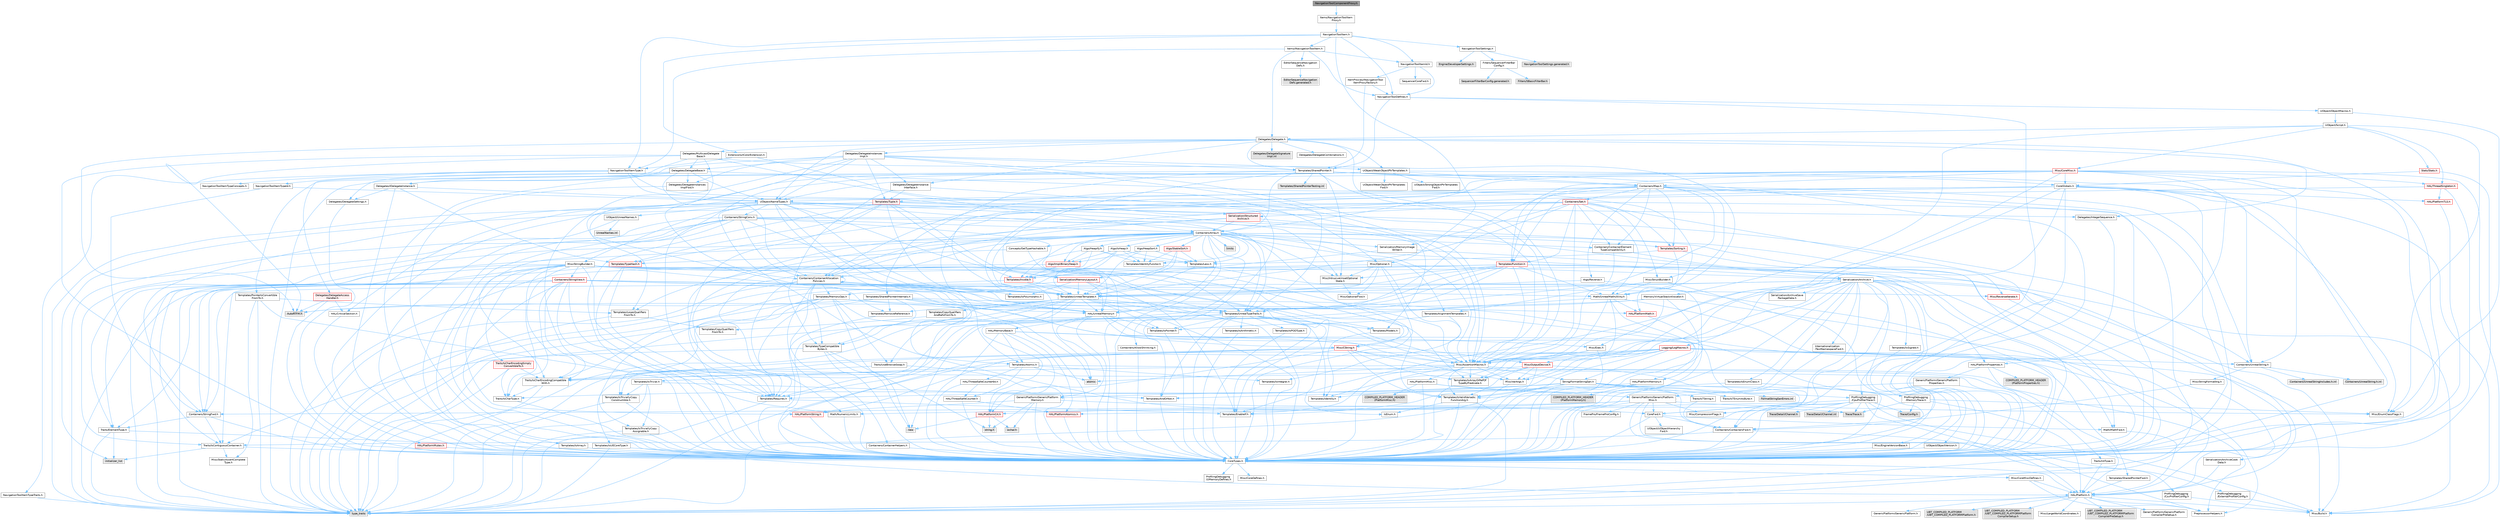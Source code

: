 digraph "NavigationToolComponentProxy.h"
{
 // INTERACTIVE_SVG=YES
 // LATEX_PDF_SIZE
  bgcolor="transparent";
  edge [fontname=Helvetica,fontsize=10,labelfontname=Helvetica,labelfontsize=10];
  node [fontname=Helvetica,fontsize=10,shape=box,height=0.2,width=0.4];
  Node1 [id="Node000001",label="NavigationToolComponentProxy.h",height=0.2,width=0.4,color="gray40", fillcolor="grey60", style="filled", fontcolor="black",tooltip=" "];
  Node1 -> Node2 [id="edge1_Node000001_Node000002",color="steelblue1",style="solid",tooltip=" "];
  Node2 [id="Node000002",label="Items/NavigationToolItem\lProxy.h",height=0.2,width=0.4,color="grey40", fillcolor="white", style="filled",URL="$d7/d38/NavigationToolItemProxy_8h.html",tooltip=" "];
  Node2 -> Node3 [id="edge2_Node000002_Node000003",color="steelblue1",style="solid",tooltip=" "];
  Node3 [id="Node000003",label="NavigationToolItem.h",height=0.2,width=0.4,color="grey40", fillcolor="white", style="filled",URL="$db/daa/NavigationToolItem_8h.html",tooltip=" "];
  Node3 -> Node4 [id="edge3_Node000003_Node000004",color="steelblue1",style="solid",tooltip=" "];
  Node4 [id="Node000004",label="Misc/Optional.h",height=0.2,width=0.4,color="grey40", fillcolor="white", style="filled",URL="$d2/dae/Optional_8h.html",tooltip=" "];
  Node4 -> Node5 [id="edge4_Node000004_Node000005",color="steelblue1",style="solid",tooltip=" "];
  Node5 [id="Node000005",label="CoreTypes.h",height=0.2,width=0.4,color="grey40", fillcolor="white", style="filled",URL="$dc/dec/CoreTypes_8h.html",tooltip=" "];
  Node5 -> Node6 [id="edge5_Node000005_Node000006",color="steelblue1",style="solid",tooltip=" "];
  Node6 [id="Node000006",label="HAL/Platform.h",height=0.2,width=0.4,color="grey40", fillcolor="white", style="filled",URL="$d9/dd0/Platform_8h.html",tooltip=" "];
  Node6 -> Node7 [id="edge6_Node000006_Node000007",color="steelblue1",style="solid",tooltip=" "];
  Node7 [id="Node000007",label="Misc/Build.h",height=0.2,width=0.4,color="grey40", fillcolor="white", style="filled",URL="$d3/dbb/Build_8h.html",tooltip=" "];
  Node6 -> Node8 [id="edge7_Node000006_Node000008",color="steelblue1",style="solid",tooltip=" "];
  Node8 [id="Node000008",label="Misc/LargeWorldCoordinates.h",height=0.2,width=0.4,color="grey40", fillcolor="white", style="filled",URL="$d2/dcb/LargeWorldCoordinates_8h.html",tooltip=" "];
  Node6 -> Node9 [id="edge8_Node000006_Node000009",color="steelblue1",style="solid",tooltip=" "];
  Node9 [id="Node000009",label="type_traits",height=0.2,width=0.4,color="grey60", fillcolor="#E0E0E0", style="filled",tooltip=" "];
  Node6 -> Node10 [id="edge9_Node000006_Node000010",color="steelblue1",style="solid",tooltip=" "];
  Node10 [id="Node000010",label="PreprocessorHelpers.h",height=0.2,width=0.4,color="grey40", fillcolor="white", style="filled",URL="$db/ddb/PreprocessorHelpers_8h.html",tooltip=" "];
  Node6 -> Node11 [id="edge10_Node000006_Node000011",color="steelblue1",style="solid",tooltip=" "];
  Node11 [id="Node000011",label="UBT_COMPILED_PLATFORM\l/UBT_COMPILED_PLATFORMPlatform\lCompilerPreSetup.h",height=0.2,width=0.4,color="grey60", fillcolor="#E0E0E0", style="filled",tooltip=" "];
  Node6 -> Node12 [id="edge11_Node000006_Node000012",color="steelblue1",style="solid",tooltip=" "];
  Node12 [id="Node000012",label="GenericPlatform/GenericPlatform\lCompilerPreSetup.h",height=0.2,width=0.4,color="grey40", fillcolor="white", style="filled",URL="$d9/dc8/GenericPlatformCompilerPreSetup_8h.html",tooltip=" "];
  Node6 -> Node13 [id="edge12_Node000006_Node000013",color="steelblue1",style="solid",tooltip=" "];
  Node13 [id="Node000013",label="GenericPlatform/GenericPlatform.h",height=0.2,width=0.4,color="grey40", fillcolor="white", style="filled",URL="$d6/d84/GenericPlatform_8h.html",tooltip=" "];
  Node6 -> Node14 [id="edge13_Node000006_Node000014",color="steelblue1",style="solid",tooltip=" "];
  Node14 [id="Node000014",label="UBT_COMPILED_PLATFORM\l/UBT_COMPILED_PLATFORMPlatform.h",height=0.2,width=0.4,color="grey60", fillcolor="#E0E0E0", style="filled",tooltip=" "];
  Node6 -> Node15 [id="edge14_Node000006_Node000015",color="steelblue1",style="solid",tooltip=" "];
  Node15 [id="Node000015",label="UBT_COMPILED_PLATFORM\l/UBT_COMPILED_PLATFORMPlatform\lCompilerSetup.h",height=0.2,width=0.4,color="grey60", fillcolor="#E0E0E0", style="filled",tooltip=" "];
  Node5 -> Node16 [id="edge15_Node000005_Node000016",color="steelblue1",style="solid",tooltip=" "];
  Node16 [id="Node000016",label="ProfilingDebugging\l/UMemoryDefines.h",height=0.2,width=0.4,color="grey40", fillcolor="white", style="filled",URL="$d2/da2/UMemoryDefines_8h.html",tooltip=" "];
  Node5 -> Node17 [id="edge16_Node000005_Node000017",color="steelblue1",style="solid",tooltip=" "];
  Node17 [id="Node000017",label="Misc/CoreMiscDefines.h",height=0.2,width=0.4,color="grey40", fillcolor="white", style="filled",URL="$da/d38/CoreMiscDefines_8h.html",tooltip=" "];
  Node17 -> Node6 [id="edge17_Node000017_Node000006",color="steelblue1",style="solid",tooltip=" "];
  Node17 -> Node10 [id="edge18_Node000017_Node000010",color="steelblue1",style="solid",tooltip=" "];
  Node5 -> Node18 [id="edge19_Node000005_Node000018",color="steelblue1",style="solid",tooltip=" "];
  Node18 [id="Node000018",label="Misc/CoreDefines.h",height=0.2,width=0.4,color="grey40", fillcolor="white", style="filled",URL="$d3/dd2/CoreDefines_8h.html",tooltip=" "];
  Node4 -> Node19 [id="edge20_Node000004_Node000019",color="steelblue1",style="solid",tooltip=" "];
  Node19 [id="Node000019",label="Misc/AssertionMacros.h",height=0.2,width=0.4,color="grey40", fillcolor="white", style="filled",URL="$d0/dfa/AssertionMacros_8h.html",tooltip=" "];
  Node19 -> Node5 [id="edge21_Node000019_Node000005",color="steelblue1",style="solid",tooltip=" "];
  Node19 -> Node6 [id="edge22_Node000019_Node000006",color="steelblue1",style="solid",tooltip=" "];
  Node19 -> Node20 [id="edge23_Node000019_Node000020",color="steelblue1",style="solid",tooltip=" "];
  Node20 [id="Node000020",label="HAL/PlatformMisc.h",height=0.2,width=0.4,color="grey40", fillcolor="white", style="filled",URL="$d0/df5/PlatformMisc_8h.html",tooltip=" "];
  Node20 -> Node5 [id="edge24_Node000020_Node000005",color="steelblue1",style="solid",tooltip=" "];
  Node20 -> Node21 [id="edge25_Node000020_Node000021",color="steelblue1",style="solid",tooltip=" "];
  Node21 [id="Node000021",label="GenericPlatform/GenericPlatform\lMisc.h",height=0.2,width=0.4,color="grey40", fillcolor="white", style="filled",URL="$db/d9a/GenericPlatformMisc_8h.html",tooltip=" "];
  Node21 -> Node22 [id="edge26_Node000021_Node000022",color="steelblue1",style="solid",tooltip=" "];
  Node22 [id="Node000022",label="Containers/StringFwd.h",height=0.2,width=0.4,color="grey40", fillcolor="white", style="filled",URL="$df/d37/StringFwd_8h.html",tooltip=" "];
  Node22 -> Node5 [id="edge27_Node000022_Node000005",color="steelblue1",style="solid",tooltip=" "];
  Node22 -> Node23 [id="edge28_Node000022_Node000023",color="steelblue1",style="solid",tooltip=" "];
  Node23 [id="Node000023",label="Traits/ElementType.h",height=0.2,width=0.4,color="grey40", fillcolor="white", style="filled",URL="$d5/d4f/ElementType_8h.html",tooltip=" "];
  Node23 -> Node6 [id="edge29_Node000023_Node000006",color="steelblue1",style="solid",tooltip=" "];
  Node23 -> Node24 [id="edge30_Node000023_Node000024",color="steelblue1",style="solid",tooltip=" "];
  Node24 [id="Node000024",label="initializer_list",height=0.2,width=0.4,color="grey60", fillcolor="#E0E0E0", style="filled",tooltip=" "];
  Node23 -> Node9 [id="edge31_Node000023_Node000009",color="steelblue1",style="solid",tooltip=" "];
  Node22 -> Node25 [id="edge32_Node000022_Node000025",color="steelblue1",style="solid",tooltip=" "];
  Node25 [id="Node000025",label="Traits/IsContiguousContainer.h",height=0.2,width=0.4,color="grey40", fillcolor="white", style="filled",URL="$d5/d3c/IsContiguousContainer_8h.html",tooltip=" "];
  Node25 -> Node5 [id="edge33_Node000025_Node000005",color="steelblue1",style="solid",tooltip=" "];
  Node25 -> Node26 [id="edge34_Node000025_Node000026",color="steelblue1",style="solid",tooltip=" "];
  Node26 [id="Node000026",label="Misc/StaticAssertComplete\lType.h",height=0.2,width=0.4,color="grey40", fillcolor="white", style="filled",URL="$d5/d4e/StaticAssertCompleteType_8h.html",tooltip=" "];
  Node25 -> Node24 [id="edge35_Node000025_Node000024",color="steelblue1",style="solid",tooltip=" "];
  Node21 -> Node27 [id="edge36_Node000021_Node000027",color="steelblue1",style="solid",tooltip=" "];
  Node27 [id="Node000027",label="CoreFwd.h",height=0.2,width=0.4,color="grey40", fillcolor="white", style="filled",URL="$d1/d1e/CoreFwd_8h.html",tooltip=" "];
  Node27 -> Node5 [id="edge37_Node000027_Node000005",color="steelblue1",style="solid",tooltip=" "];
  Node27 -> Node28 [id="edge38_Node000027_Node000028",color="steelblue1",style="solid",tooltip=" "];
  Node28 [id="Node000028",label="Containers/ContainersFwd.h",height=0.2,width=0.4,color="grey40", fillcolor="white", style="filled",URL="$d4/d0a/ContainersFwd_8h.html",tooltip=" "];
  Node28 -> Node6 [id="edge39_Node000028_Node000006",color="steelblue1",style="solid",tooltip=" "];
  Node28 -> Node5 [id="edge40_Node000028_Node000005",color="steelblue1",style="solid",tooltip=" "];
  Node28 -> Node25 [id="edge41_Node000028_Node000025",color="steelblue1",style="solid",tooltip=" "];
  Node27 -> Node29 [id="edge42_Node000027_Node000029",color="steelblue1",style="solid",tooltip=" "];
  Node29 [id="Node000029",label="Math/MathFwd.h",height=0.2,width=0.4,color="grey40", fillcolor="white", style="filled",URL="$d2/d10/MathFwd_8h.html",tooltip=" "];
  Node29 -> Node6 [id="edge43_Node000029_Node000006",color="steelblue1",style="solid",tooltip=" "];
  Node27 -> Node30 [id="edge44_Node000027_Node000030",color="steelblue1",style="solid",tooltip=" "];
  Node30 [id="Node000030",label="UObject/UObjectHierarchy\lFwd.h",height=0.2,width=0.4,color="grey40", fillcolor="white", style="filled",URL="$d3/d13/UObjectHierarchyFwd_8h.html",tooltip=" "];
  Node21 -> Node5 [id="edge45_Node000021_Node000005",color="steelblue1",style="solid",tooltip=" "];
  Node21 -> Node31 [id="edge46_Node000021_Node000031",color="steelblue1",style="solid",tooltip=" "];
  Node31 [id="Node000031",label="FramePro/FrameProConfig.h",height=0.2,width=0.4,color="grey40", fillcolor="white", style="filled",URL="$d7/d90/FrameProConfig_8h.html",tooltip=" "];
  Node21 -> Node32 [id="edge47_Node000021_Node000032",color="steelblue1",style="solid",tooltip=" "];
  Node32 [id="Node000032",label="HAL/PlatformCrt.h",height=0.2,width=0.4,color="red", fillcolor="#FFF0F0", style="filled",URL="$d8/d75/PlatformCrt_8h.html",tooltip=" "];
  Node32 -> Node33 [id="edge48_Node000032_Node000033",color="steelblue1",style="solid",tooltip=" "];
  Node33 [id="Node000033",label="new",height=0.2,width=0.4,color="grey60", fillcolor="#E0E0E0", style="filled",tooltip=" "];
  Node32 -> Node34 [id="edge49_Node000032_Node000034",color="steelblue1",style="solid",tooltip=" "];
  Node34 [id="Node000034",label="wchar.h",height=0.2,width=0.4,color="grey60", fillcolor="#E0E0E0", style="filled",tooltip=" "];
  Node32 -> Node41 [id="edge50_Node000032_Node000041",color="steelblue1",style="solid",tooltip=" "];
  Node41 [id="Node000041",label="string.h",height=0.2,width=0.4,color="grey60", fillcolor="#E0E0E0", style="filled",tooltip=" "];
  Node21 -> Node42 [id="edge51_Node000021_Node000042",color="steelblue1",style="solid",tooltip=" "];
  Node42 [id="Node000042",label="Math/NumericLimits.h",height=0.2,width=0.4,color="grey40", fillcolor="white", style="filled",URL="$df/d1b/NumericLimits_8h.html",tooltip=" "];
  Node42 -> Node5 [id="edge52_Node000042_Node000005",color="steelblue1",style="solid",tooltip=" "];
  Node21 -> Node43 [id="edge53_Node000021_Node000043",color="steelblue1",style="solid",tooltip=" "];
  Node43 [id="Node000043",label="Misc/CompressionFlags.h",height=0.2,width=0.4,color="grey40", fillcolor="white", style="filled",URL="$d9/d76/CompressionFlags_8h.html",tooltip=" "];
  Node21 -> Node44 [id="edge54_Node000021_Node000044",color="steelblue1",style="solid",tooltip=" "];
  Node44 [id="Node000044",label="Misc/EnumClassFlags.h",height=0.2,width=0.4,color="grey40", fillcolor="white", style="filled",URL="$d8/de7/EnumClassFlags_8h.html",tooltip=" "];
  Node21 -> Node45 [id="edge55_Node000021_Node000045",color="steelblue1",style="solid",tooltip=" "];
  Node45 [id="Node000045",label="ProfilingDebugging\l/CsvProfilerConfig.h",height=0.2,width=0.4,color="grey40", fillcolor="white", style="filled",URL="$d3/d88/CsvProfilerConfig_8h.html",tooltip=" "];
  Node45 -> Node7 [id="edge56_Node000045_Node000007",color="steelblue1",style="solid",tooltip=" "];
  Node21 -> Node46 [id="edge57_Node000021_Node000046",color="steelblue1",style="solid",tooltip=" "];
  Node46 [id="Node000046",label="ProfilingDebugging\l/ExternalProfilerConfig.h",height=0.2,width=0.4,color="grey40", fillcolor="white", style="filled",URL="$d3/dbb/ExternalProfilerConfig_8h.html",tooltip=" "];
  Node46 -> Node7 [id="edge58_Node000046_Node000007",color="steelblue1",style="solid",tooltip=" "];
  Node20 -> Node47 [id="edge59_Node000020_Node000047",color="steelblue1",style="solid",tooltip=" "];
  Node47 [id="Node000047",label="COMPILED_PLATFORM_HEADER\l(PlatformMisc.h)",height=0.2,width=0.4,color="grey60", fillcolor="#E0E0E0", style="filled",tooltip=" "];
  Node20 -> Node48 [id="edge60_Node000020_Node000048",color="steelblue1",style="solid",tooltip=" "];
  Node48 [id="Node000048",label="ProfilingDebugging\l/CpuProfilerTrace.h",height=0.2,width=0.4,color="grey40", fillcolor="white", style="filled",URL="$da/dcb/CpuProfilerTrace_8h.html",tooltip=" "];
  Node48 -> Node5 [id="edge61_Node000048_Node000005",color="steelblue1",style="solid",tooltip=" "];
  Node48 -> Node28 [id="edge62_Node000048_Node000028",color="steelblue1",style="solid",tooltip=" "];
  Node48 -> Node49 [id="edge63_Node000048_Node000049",color="steelblue1",style="solid",tooltip=" "];
  Node49 [id="Node000049",label="HAL/PlatformAtomics.h",height=0.2,width=0.4,color="red", fillcolor="#FFF0F0", style="filled",URL="$d3/d36/PlatformAtomics_8h.html",tooltip=" "];
  Node49 -> Node5 [id="edge64_Node000049_Node000005",color="steelblue1",style="solid",tooltip=" "];
  Node48 -> Node10 [id="edge65_Node000048_Node000010",color="steelblue1",style="solid",tooltip=" "];
  Node48 -> Node7 [id="edge66_Node000048_Node000007",color="steelblue1",style="solid",tooltip=" "];
  Node48 -> Node52 [id="edge67_Node000048_Node000052",color="steelblue1",style="solid",tooltip=" "];
  Node52 [id="Node000052",label="Trace/Config.h",height=0.2,width=0.4,color="grey60", fillcolor="#E0E0E0", style="filled",tooltip=" "];
  Node48 -> Node53 [id="edge68_Node000048_Node000053",color="steelblue1",style="solid",tooltip=" "];
  Node53 [id="Node000053",label="Trace/Detail/Channel.h",height=0.2,width=0.4,color="grey60", fillcolor="#E0E0E0", style="filled",tooltip=" "];
  Node48 -> Node54 [id="edge69_Node000048_Node000054",color="steelblue1",style="solid",tooltip=" "];
  Node54 [id="Node000054",label="Trace/Detail/Channel.inl",height=0.2,width=0.4,color="grey60", fillcolor="#E0E0E0", style="filled",tooltip=" "];
  Node48 -> Node55 [id="edge70_Node000048_Node000055",color="steelblue1",style="solid",tooltip=" "];
  Node55 [id="Node000055",label="Trace/Trace.h",height=0.2,width=0.4,color="grey60", fillcolor="#E0E0E0", style="filled",tooltip=" "];
  Node19 -> Node10 [id="edge71_Node000019_Node000010",color="steelblue1",style="solid",tooltip=" "];
  Node19 -> Node56 [id="edge72_Node000019_Node000056",color="steelblue1",style="solid",tooltip=" "];
  Node56 [id="Node000056",label="Templates/EnableIf.h",height=0.2,width=0.4,color="grey40", fillcolor="white", style="filled",URL="$d7/d60/EnableIf_8h.html",tooltip=" "];
  Node56 -> Node5 [id="edge73_Node000056_Node000005",color="steelblue1",style="solid",tooltip=" "];
  Node19 -> Node57 [id="edge74_Node000019_Node000057",color="steelblue1",style="solid",tooltip=" "];
  Node57 [id="Node000057",label="Templates/IsArrayOrRefOf\lTypeByPredicate.h",height=0.2,width=0.4,color="grey40", fillcolor="white", style="filled",URL="$d6/da1/IsArrayOrRefOfTypeByPredicate_8h.html",tooltip=" "];
  Node57 -> Node5 [id="edge75_Node000057_Node000005",color="steelblue1",style="solid",tooltip=" "];
  Node19 -> Node58 [id="edge76_Node000019_Node000058",color="steelblue1",style="solid",tooltip=" "];
  Node58 [id="Node000058",label="Templates/IsValidVariadic\lFunctionArg.h",height=0.2,width=0.4,color="grey40", fillcolor="white", style="filled",URL="$d0/dc8/IsValidVariadicFunctionArg_8h.html",tooltip=" "];
  Node58 -> Node5 [id="edge77_Node000058_Node000005",color="steelblue1",style="solid",tooltip=" "];
  Node58 -> Node59 [id="edge78_Node000058_Node000059",color="steelblue1",style="solid",tooltip=" "];
  Node59 [id="Node000059",label="IsEnum.h",height=0.2,width=0.4,color="grey40", fillcolor="white", style="filled",URL="$d4/de5/IsEnum_8h.html",tooltip=" "];
  Node58 -> Node9 [id="edge79_Node000058_Node000009",color="steelblue1",style="solid",tooltip=" "];
  Node19 -> Node60 [id="edge80_Node000019_Node000060",color="steelblue1",style="solid",tooltip=" "];
  Node60 [id="Node000060",label="Traits/IsCharEncodingCompatible\lWith.h",height=0.2,width=0.4,color="grey40", fillcolor="white", style="filled",URL="$df/dd1/IsCharEncodingCompatibleWith_8h.html",tooltip=" "];
  Node60 -> Node9 [id="edge81_Node000060_Node000009",color="steelblue1",style="solid",tooltip=" "];
  Node60 -> Node61 [id="edge82_Node000060_Node000061",color="steelblue1",style="solid",tooltip=" "];
  Node61 [id="Node000061",label="Traits/IsCharType.h",height=0.2,width=0.4,color="grey40", fillcolor="white", style="filled",URL="$db/d51/IsCharType_8h.html",tooltip=" "];
  Node61 -> Node5 [id="edge83_Node000061_Node000005",color="steelblue1",style="solid",tooltip=" "];
  Node19 -> Node62 [id="edge84_Node000019_Node000062",color="steelblue1",style="solid",tooltip=" "];
  Node62 [id="Node000062",label="Misc/VarArgs.h",height=0.2,width=0.4,color="grey40", fillcolor="white", style="filled",URL="$d5/d6f/VarArgs_8h.html",tooltip=" "];
  Node62 -> Node5 [id="edge85_Node000062_Node000005",color="steelblue1",style="solid",tooltip=" "];
  Node19 -> Node63 [id="edge86_Node000019_Node000063",color="steelblue1",style="solid",tooltip=" "];
  Node63 [id="Node000063",label="String/FormatStringSan.h",height=0.2,width=0.4,color="grey40", fillcolor="white", style="filled",URL="$d3/d8b/FormatStringSan_8h.html",tooltip=" "];
  Node63 -> Node9 [id="edge87_Node000063_Node000009",color="steelblue1",style="solid",tooltip=" "];
  Node63 -> Node5 [id="edge88_Node000063_Node000005",color="steelblue1",style="solid",tooltip=" "];
  Node63 -> Node64 [id="edge89_Node000063_Node000064",color="steelblue1",style="solid",tooltip=" "];
  Node64 [id="Node000064",label="Templates/Requires.h",height=0.2,width=0.4,color="grey40", fillcolor="white", style="filled",URL="$dc/d96/Requires_8h.html",tooltip=" "];
  Node64 -> Node56 [id="edge90_Node000064_Node000056",color="steelblue1",style="solid",tooltip=" "];
  Node64 -> Node9 [id="edge91_Node000064_Node000009",color="steelblue1",style="solid",tooltip=" "];
  Node63 -> Node65 [id="edge92_Node000063_Node000065",color="steelblue1",style="solid",tooltip=" "];
  Node65 [id="Node000065",label="Templates/Identity.h",height=0.2,width=0.4,color="grey40", fillcolor="white", style="filled",URL="$d0/dd5/Identity_8h.html",tooltip=" "];
  Node63 -> Node58 [id="edge93_Node000063_Node000058",color="steelblue1",style="solid",tooltip=" "];
  Node63 -> Node61 [id="edge94_Node000063_Node000061",color="steelblue1",style="solid",tooltip=" "];
  Node63 -> Node66 [id="edge95_Node000063_Node000066",color="steelblue1",style="solid",tooltip=" "];
  Node66 [id="Node000066",label="Traits/IsTEnumAsByte.h",height=0.2,width=0.4,color="grey40", fillcolor="white", style="filled",URL="$d1/de6/IsTEnumAsByte_8h.html",tooltip=" "];
  Node63 -> Node67 [id="edge96_Node000063_Node000067",color="steelblue1",style="solid",tooltip=" "];
  Node67 [id="Node000067",label="Traits/IsTString.h",height=0.2,width=0.4,color="grey40", fillcolor="white", style="filled",URL="$d0/df8/IsTString_8h.html",tooltip=" "];
  Node67 -> Node28 [id="edge97_Node000067_Node000028",color="steelblue1",style="solid",tooltip=" "];
  Node63 -> Node28 [id="edge98_Node000063_Node000028",color="steelblue1",style="solid",tooltip=" "];
  Node63 -> Node68 [id="edge99_Node000063_Node000068",color="steelblue1",style="solid",tooltip=" "];
  Node68 [id="Node000068",label="FormatStringSanErrors.inl",height=0.2,width=0.4,color="grey60", fillcolor="#E0E0E0", style="filled",tooltip=" "];
  Node19 -> Node69 [id="edge100_Node000019_Node000069",color="steelblue1",style="solid",tooltip=" "];
  Node69 [id="Node000069",label="atomic",height=0.2,width=0.4,color="grey60", fillcolor="#E0E0E0", style="filled",tooltip=" "];
  Node4 -> Node70 [id="edge101_Node000004_Node000070",color="steelblue1",style="solid",tooltip=" "];
  Node70 [id="Node000070",label="Misc/IntrusiveUnsetOptional\lState.h",height=0.2,width=0.4,color="grey40", fillcolor="white", style="filled",URL="$d2/d0a/IntrusiveUnsetOptionalState_8h.html",tooltip=" "];
  Node70 -> Node71 [id="edge102_Node000070_Node000071",color="steelblue1",style="solid",tooltip=" "];
  Node71 [id="Node000071",label="Misc/OptionalFwd.h",height=0.2,width=0.4,color="grey40", fillcolor="white", style="filled",URL="$dc/d50/OptionalFwd_8h.html",tooltip=" "];
  Node4 -> Node71 [id="edge103_Node000004_Node000071",color="steelblue1",style="solid",tooltip=" "];
  Node4 -> Node72 [id="edge104_Node000004_Node000072",color="steelblue1",style="solid",tooltip=" "];
  Node72 [id="Node000072",label="Templates/MemoryOps.h",height=0.2,width=0.4,color="grey40", fillcolor="white", style="filled",URL="$db/dea/MemoryOps_8h.html",tooltip=" "];
  Node72 -> Node5 [id="edge105_Node000072_Node000005",color="steelblue1",style="solid",tooltip=" "];
  Node72 -> Node73 [id="edge106_Node000072_Node000073",color="steelblue1",style="solid",tooltip=" "];
  Node73 [id="Node000073",label="HAL/UnrealMemory.h",height=0.2,width=0.4,color="grey40", fillcolor="white", style="filled",URL="$d9/d96/UnrealMemory_8h.html",tooltip=" "];
  Node73 -> Node5 [id="edge107_Node000073_Node000005",color="steelblue1",style="solid",tooltip=" "];
  Node73 -> Node74 [id="edge108_Node000073_Node000074",color="steelblue1",style="solid",tooltip=" "];
  Node74 [id="Node000074",label="GenericPlatform/GenericPlatform\lMemory.h",height=0.2,width=0.4,color="grey40", fillcolor="white", style="filled",URL="$dd/d22/GenericPlatformMemory_8h.html",tooltip=" "];
  Node74 -> Node27 [id="edge109_Node000074_Node000027",color="steelblue1",style="solid",tooltip=" "];
  Node74 -> Node5 [id="edge110_Node000074_Node000005",color="steelblue1",style="solid",tooltip=" "];
  Node74 -> Node75 [id="edge111_Node000074_Node000075",color="steelblue1",style="solid",tooltip=" "];
  Node75 [id="Node000075",label="HAL/PlatformString.h",height=0.2,width=0.4,color="red", fillcolor="#FFF0F0", style="filled",URL="$db/db5/PlatformString_8h.html",tooltip=" "];
  Node75 -> Node5 [id="edge112_Node000075_Node000005",color="steelblue1",style="solid",tooltip=" "];
  Node74 -> Node41 [id="edge113_Node000074_Node000041",color="steelblue1",style="solid",tooltip=" "];
  Node74 -> Node34 [id="edge114_Node000074_Node000034",color="steelblue1",style="solid",tooltip=" "];
  Node73 -> Node77 [id="edge115_Node000073_Node000077",color="steelblue1",style="solid",tooltip=" "];
  Node77 [id="Node000077",label="HAL/MemoryBase.h",height=0.2,width=0.4,color="grey40", fillcolor="white", style="filled",URL="$d6/d9f/MemoryBase_8h.html",tooltip=" "];
  Node77 -> Node5 [id="edge116_Node000077_Node000005",color="steelblue1",style="solid",tooltip=" "];
  Node77 -> Node49 [id="edge117_Node000077_Node000049",color="steelblue1",style="solid",tooltip=" "];
  Node77 -> Node32 [id="edge118_Node000077_Node000032",color="steelblue1",style="solid",tooltip=" "];
  Node77 -> Node78 [id="edge119_Node000077_Node000078",color="steelblue1",style="solid",tooltip=" "];
  Node78 [id="Node000078",label="Misc/Exec.h",height=0.2,width=0.4,color="grey40", fillcolor="white", style="filled",URL="$de/ddb/Exec_8h.html",tooltip=" "];
  Node78 -> Node5 [id="edge120_Node000078_Node000005",color="steelblue1",style="solid",tooltip=" "];
  Node78 -> Node19 [id="edge121_Node000078_Node000019",color="steelblue1",style="solid",tooltip=" "];
  Node77 -> Node79 [id="edge122_Node000077_Node000079",color="steelblue1",style="solid",tooltip=" "];
  Node79 [id="Node000079",label="Misc/OutputDevice.h",height=0.2,width=0.4,color="red", fillcolor="#FFF0F0", style="filled",URL="$d7/d32/OutputDevice_8h.html",tooltip=" "];
  Node79 -> Node27 [id="edge123_Node000079_Node000027",color="steelblue1",style="solid",tooltip=" "];
  Node79 -> Node5 [id="edge124_Node000079_Node000005",color="steelblue1",style="solid",tooltip=" "];
  Node79 -> Node62 [id="edge125_Node000079_Node000062",color="steelblue1",style="solid",tooltip=" "];
  Node79 -> Node57 [id="edge126_Node000079_Node000057",color="steelblue1",style="solid",tooltip=" "];
  Node79 -> Node58 [id="edge127_Node000079_Node000058",color="steelblue1",style="solid",tooltip=" "];
  Node79 -> Node60 [id="edge128_Node000079_Node000060",color="steelblue1",style="solid",tooltip=" "];
  Node77 -> Node81 [id="edge129_Node000077_Node000081",color="steelblue1",style="solid",tooltip=" "];
  Node81 [id="Node000081",label="Templates/Atomic.h",height=0.2,width=0.4,color="grey40", fillcolor="white", style="filled",URL="$d3/d91/Atomic_8h.html",tooltip=" "];
  Node81 -> Node82 [id="edge130_Node000081_Node000082",color="steelblue1",style="solid",tooltip=" "];
  Node82 [id="Node000082",label="HAL/ThreadSafeCounter.h",height=0.2,width=0.4,color="grey40", fillcolor="white", style="filled",URL="$dc/dc9/ThreadSafeCounter_8h.html",tooltip=" "];
  Node82 -> Node5 [id="edge131_Node000082_Node000005",color="steelblue1",style="solid",tooltip=" "];
  Node82 -> Node49 [id="edge132_Node000082_Node000049",color="steelblue1",style="solid",tooltip=" "];
  Node81 -> Node83 [id="edge133_Node000081_Node000083",color="steelblue1",style="solid",tooltip=" "];
  Node83 [id="Node000083",label="HAL/ThreadSafeCounter64.h",height=0.2,width=0.4,color="grey40", fillcolor="white", style="filled",URL="$d0/d12/ThreadSafeCounter64_8h.html",tooltip=" "];
  Node83 -> Node5 [id="edge134_Node000083_Node000005",color="steelblue1",style="solid",tooltip=" "];
  Node83 -> Node82 [id="edge135_Node000083_Node000082",color="steelblue1",style="solid",tooltip=" "];
  Node81 -> Node84 [id="edge136_Node000081_Node000084",color="steelblue1",style="solid",tooltip=" "];
  Node84 [id="Node000084",label="Templates/IsIntegral.h",height=0.2,width=0.4,color="grey40", fillcolor="white", style="filled",URL="$da/d64/IsIntegral_8h.html",tooltip=" "];
  Node84 -> Node5 [id="edge137_Node000084_Node000005",color="steelblue1",style="solid",tooltip=" "];
  Node81 -> Node85 [id="edge138_Node000081_Node000085",color="steelblue1",style="solid",tooltip=" "];
  Node85 [id="Node000085",label="Templates/IsTrivial.h",height=0.2,width=0.4,color="grey40", fillcolor="white", style="filled",URL="$da/d4c/IsTrivial_8h.html",tooltip=" "];
  Node85 -> Node86 [id="edge139_Node000085_Node000086",color="steelblue1",style="solid",tooltip=" "];
  Node86 [id="Node000086",label="Templates/AndOrNot.h",height=0.2,width=0.4,color="grey40", fillcolor="white", style="filled",URL="$db/d0a/AndOrNot_8h.html",tooltip=" "];
  Node86 -> Node5 [id="edge140_Node000086_Node000005",color="steelblue1",style="solid",tooltip=" "];
  Node85 -> Node87 [id="edge141_Node000085_Node000087",color="steelblue1",style="solid",tooltip=" "];
  Node87 [id="Node000087",label="Templates/IsTriviallyCopy\lConstructible.h",height=0.2,width=0.4,color="grey40", fillcolor="white", style="filled",URL="$d3/d78/IsTriviallyCopyConstructible_8h.html",tooltip=" "];
  Node87 -> Node5 [id="edge142_Node000087_Node000005",color="steelblue1",style="solid",tooltip=" "];
  Node87 -> Node9 [id="edge143_Node000087_Node000009",color="steelblue1",style="solid",tooltip=" "];
  Node85 -> Node88 [id="edge144_Node000085_Node000088",color="steelblue1",style="solid",tooltip=" "];
  Node88 [id="Node000088",label="Templates/IsTriviallyCopy\lAssignable.h",height=0.2,width=0.4,color="grey40", fillcolor="white", style="filled",URL="$d2/df2/IsTriviallyCopyAssignable_8h.html",tooltip=" "];
  Node88 -> Node5 [id="edge145_Node000088_Node000005",color="steelblue1",style="solid",tooltip=" "];
  Node88 -> Node9 [id="edge146_Node000088_Node000009",color="steelblue1",style="solid",tooltip=" "];
  Node85 -> Node9 [id="edge147_Node000085_Node000009",color="steelblue1",style="solid",tooltip=" "];
  Node81 -> Node89 [id="edge148_Node000081_Node000089",color="steelblue1",style="solid",tooltip=" "];
  Node89 [id="Node000089",label="Traits/IntType.h",height=0.2,width=0.4,color="grey40", fillcolor="white", style="filled",URL="$d7/deb/IntType_8h.html",tooltip=" "];
  Node89 -> Node6 [id="edge149_Node000089_Node000006",color="steelblue1",style="solid",tooltip=" "];
  Node81 -> Node69 [id="edge150_Node000081_Node000069",color="steelblue1",style="solid",tooltip=" "];
  Node73 -> Node90 [id="edge151_Node000073_Node000090",color="steelblue1",style="solid",tooltip=" "];
  Node90 [id="Node000090",label="HAL/PlatformMemory.h",height=0.2,width=0.4,color="grey40", fillcolor="white", style="filled",URL="$de/d68/PlatformMemory_8h.html",tooltip=" "];
  Node90 -> Node5 [id="edge152_Node000090_Node000005",color="steelblue1",style="solid",tooltip=" "];
  Node90 -> Node74 [id="edge153_Node000090_Node000074",color="steelblue1",style="solid",tooltip=" "];
  Node90 -> Node91 [id="edge154_Node000090_Node000091",color="steelblue1",style="solid",tooltip=" "];
  Node91 [id="Node000091",label="COMPILED_PLATFORM_HEADER\l(PlatformMemory.h)",height=0.2,width=0.4,color="grey60", fillcolor="#E0E0E0", style="filled",tooltip=" "];
  Node73 -> Node92 [id="edge155_Node000073_Node000092",color="steelblue1",style="solid",tooltip=" "];
  Node92 [id="Node000092",label="ProfilingDebugging\l/MemoryTrace.h",height=0.2,width=0.4,color="grey40", fillcolor="white", style="filled",URL="$da/dd7/MemoryTrace_8h.html",tooltip=" "];
  Node92 -> Node6 [id="edge156_Node000092_Node000006",color="steelblue1",style="solid",tooltip=" "];
  Node92 -> Node44 [id="edge157_Node000092_Node000044",color="steelblue1",style="solid",tooltip=" "];
  Node92 -> Node52 [id="edge158_Node000092_Node000052",color="steelblue1",style="solid",tooltip=" "];
  Node92 -> Node55 [id="edge159_Node000092_Node000055",color="steelblue1",style="solid",tooltip=" "];
  Node73 -> Node93 [id="edge160_Node000073_Node000093",color="steelblue1",style="solid",tooltip=" "];
  Node93 [id="Node000093",label="Templates/IsPointer.h",height=0.2,width=0.4,color="grey40", fillcolor="white", style="filled",URL="$d7/d05/IsPointer_8h.html",tooltip=" "];
  Node93 -> Node5 [id="edge161_Node000093_Node000005",color="steelblue1",style="solid",tooltip=" "];
  Node72 -> Node88 [id="edge162_Node000072_Node000088",color="steelblue1",style="solid",tooltip=" "];
  Node72 -> Node87 [id="edge163_Node000072_Node000087",color="steelblue1",style="solid",tooltip=" "];
  Node72 -> Node64 [id="edge164_Node000072_Node000064",color="steelblue1",style="solid",tooltip=" "];
  Node72 -> Node94 [id="edge165_Node000072_Node000094",color="steelblue1",style="solid",tooltip=" "];
  Node94 [id="Node000094",label="Templates/UnrealTypeTraits.h",height=0.2,width=0.4,color="grey40", fillcolor="white", style="filled",URL="$d2/d2d/UnrealTypeTraits_8h.html",tooltip=" "];
  Node94 -> Node5 [id="edge166_Node000094_Node000005",color="steelblue1",style="solid",tooltip=" "];
  Node94 -> Node93 [id="edge167_Node000094_Node000093",color="steelblue1",style="solid",tooltip=" "];
  Node94 -> Node19 [id="edge168_Node000094_Node000019",color="steelblue1",style="solid",tooltip=" "];
  Node94 -> Node86 [id="edge169_Node000094_Node000086",color="steelblue1",style="solid",tooltip=" "];
  Node94 -> Node56 [id="edge170_Node000094_Node000056",color="steelblue1",style="solid",tooltip=" "];
  Node94 -> Node95 [id="edge171_Node000094_Node000095",color="steelblue1",style="solid",tooltip=" "];
  Node95 [id="Node000095",label="Templates/IsArithmetic.h",height=0.2,width=0.4,color="grey40", fillcolor="white", style="filled",URL="$d2/d5d/IsArithmetic_8h.html",tooltip=" "];
  Node95 -> Node5 [id="edge172_Node000095_Node000005",color="steelblue1",style="solid",tooltip=" "];
  Node94 -> Node59 [id="edge173_Node000094_Node000059",color="steelblue1",style="solid",tooltip=" "];
  Node94 -> Node96 [id="edge174_Node000094_Node000096",color="steelblue1",style="solid",tooltip=" "];
  Node96 [id="Node000096",label="Templates/Models.h",height=0.2,width=0.4,color="grey40", fillcolor="white", style="filled",URL="$d3/d0c/Models_8h.html",tooltip=" "];
  Node96 -> Node65 [id="edge175_Node000096_Node000065",color="steelblue1",style="solid",tooltip=" "];
  Node94 -> Node97 [id="edge176_Node000094_Node000097",color="steelblue1",style="solid",tooltip=" "];
  Node97 [id="Node000097",label="Templates/IsPODType.h",height=0.2,width=0.4,color="grey40", fillcolor="white", style="filled",URL="$d7/db1/IsPODType_8h.html",tooltip=" "];
  Node97 -> Node5 [id="edge177_Node000097_Node000005",color="steelblue1",style="solid",tooltip=" "];
  Node94 -> Node98 [id="edge178_Node000094_Node000098",color="steelblue1",style="solid",tooltip=" "];
  Node98 [id="Node000098",label="Templates/IsUECoreType.h",height=0.2,width=0.4,color="grey40", fillcolor="white", style="filled",URL="$d1/db8/IsUECoreType_8h.html",tooltip=" "];
  Node98 -> Node5 [id="edge179_Node000098_Node000005",color="steelblue1",style="solid",tooltip=" "];
  Node98 -> Node9 [id="edge180_Node000098_Node000009",color="steelblue1",style="solid",tooltip=" "];
  Node94 -> Node87 [id="edge181_Node000094_Node000087",color="steelblue1",style="solid",tooltip=" "];
  Node72 -> Node99 [id="edge182_Node000072_Node000099",color="steelblue1",style="solid",tooltip=" "];
  Node99 [id="Node000099",label="Traits/UseBitwiseSwap.h",height=0.2,width=0.4,color="grey40", fillcolor="white", style="filled",URL="$db/df3/UseBitwiseSwap_8h.html",tooltip=" "];
  Node99 -> Node5 [id="edge183_Node000099_Node000005",color="steelblue1",style="solid",tooltip=" "];
  Node99 -> Node9 [id="edge184_Node000099_Node000009",color="steelblue1",style="solid",tooltip=" "];
  Node72 -> Node33 [id="edge185_Node000072_Node000033",color="steelblue1",style="solid",tooltip=" "];
  Node72 -> Node9 [id="edge186_Node000072_Node000009",color="steelblue1",style="solid",tooltip=" "];
  Node4 -> Node100 [id="edge187_Node000004_Node000100",color="steelblue1",style="solid",tooltip=" "];
  Node100 [id="Node000100",label="Templates/UnrealTemplate.h",height=0.2,width=0.4,color="grey40", fillcolor="white", style="filled",URL="$d4/d24/UnrealTemplate_8h.html",tooltip=" "];
  Node100 -> Node5 [id="edge188_Node000100_Node000005",color="steelblue1",style="solid",tooltip=" "];
  Node100 -> Node93 [id="edge189_Node000100_Node000093",color="steelblue1",style="solid",tooltip=" "];
  Node100 -> Node73 [id="edge190_Node000100_Node000073",color="steelblue1",style="solid",tooltip=" "];
  Node100 -> Node101 [id="edge191_Node000100_Node000101",color="steelblue1",style="solid",tooltip=" "];
  Node101 [id="Node000101",label="Templates/CopyQualifiers\lAndRefsFromTo.h",height=0.2,width=0.4,color="grey40", fillcolor="white", style="filled",URL="$d3/db3/CopyQualifiersAndRefsFromTo_8h.html",tooltip=" "];
  Node101 -> Node102 [id="edge192_Node000101_Node000102",color="steelblue1",style="solid",tooltip=" "];
  Node102 [id="Node000102",label="Templates/CopyQualifiers\lFromTo.h",height=0.2,width=0.4,color="grey40", fillcolor="white", style="filled",URL="$d5/db4/CopyQualifiersFromTo_8h.html",tooltip=" "];
  Node100 -> Node94 [id="edge193_Node000100_Node000094",color="steelblue1",style="solid",tooltip=" "];
  Node100 -> Node103 [id="edge194_Node000100_Node000103",color="steelblue1",style="solid",tooltip=" "];
  Node103 [id="Node000103",label="Templates/RemoveReference.h",height=0.2,width=0.4,color="grey40", fillcolor="white", style="filled",URL="$da/dbe/RemoveReference_8h.html",tooltip=" "];
  Node103 -> Node5 [id="edge195_Node000103_Node000005",color="steelblue1",style="solid",tooltip=" "];
  Node100 -> Node64 [id="edge196_Node000100_Node000064",color="steelblue1",style="solid",tooltip=" "];
  Node100 -> Node104 [id="edge197_Node000100_Node000104",color="steelblue1",style="solid",tooltip=" "];
  Node104 [id="Node000104",label="Templates/TypeCompatible\lBytes.h",height=0.2,width=0.4,color="grey40", fillcolor="white", style="filled",URL="$df/d0a/TypeCompatibleBytes_8h.html",tooltip=" "];
  Node104 -> Node5 [id="edge198_Node000104_Node000005",color="steelblue1",style="solid",tooltip=" "];
  Node104 -> Node41 [id="edge199_Node000104_Node000041",color="steelblue1",style="solid",tooltip=" "];
  Node104 -> Node33 [id="edge200_Node000104_Node000033",color="steelblue1",style="solid",tooltip=" "];
  Node104 -> Node9 [id="edge201_Node000104_Node000009",color="steelblue1",style="solid",tooltip=" "];
  Node100 -> Node65 [id="edge202_Node000100_Node000065",color="steelblue1",style="solid",tooltip=" "];
  Node100 -> Node25 [id="edge203_Node000100_Node000025",color="steelblue1",style="solid",tooltip=" "];
  Node100 -> Node99 [id="edge204_Node000100_Node000099",color="steelblue1",style="solid",tooltip=" "];
  Node100 -> Node9 [id="edge205_Node000100_Node000009",color="steelblue1",style="solid",tooltip=" "];
  Node4 -> Node105 [id="edge206_Node000004_Node000105",color="steelblue1",style="solid",tooltip=" "];
  Node105 [id="Node000105",label="Serialization/Archive.h",height=0.2,width=0.4,color="grey40", fillcolor="white", style="filled",URL="$d7/d3b/Archive_8h.html",tooltip=" "];
  Node105 -> Node27 [id="edge207_Node000105_Node000027",color="steelblue1",style="solid",tooltip=" "];
  Node105 -> Node5 [id="edge208_Node000105_Node000005",color="steelblue1",style="solid",tooltip=" "];
  Node105 -> Node106 [id="edge209_Node000105_Node000106",color="steelblue1",style="solid",tooltip=" "];
  Node106 [id="Node000106",label="HAL/PlatformProperties.h",height=0.2,width=0.4,color="grey40", fillcolor="white", style="filled",URL="$d9/db0/PlatformProperties_8h.html",tooltip=" "];
  Node106 -> Node5 [id="edge210_Node000106_Node000005",color="steelblue1",style="solid",tooltip=" "];
  Node106 -> Node107 [id="edge211_Node000106_Node000107",color="steelblue1",style="solid",tooltip=" "];
  Node107 [id="Node000107",label="GenericPlatform/GenericPlatform\lProperties.h",height=0.2,width=0.4,color="grey40", fillcolor="white", style="filled",URL="$d2/dcd/GenericPlatformProperties_8h.html",tooltip=" "];
  Node107 -> Node5 [id="edge212_Node000107_Node000005",color="steelblue1",style="solid",tooltip=" "];
  Node107 -> Node21 [id="edge213_Node000107_Node000021",color="steelblue1",style="solid",tooltip=" "];
  Node106 -> Node108 [id="edge214_Node000106_Node000108",color="steelblue1",style="solid",tooltip=" "];
  Node108 [id="Node000108",label="COMPILED_PLATFORM_HEADER\l(PlatformProperties.h)",height=0.2,width=0.4,color="grey60", fillcolor="#E0E0E0", style="filled",tooltip=" "];
  Node105 -> Node109 [id="edge215_Node000105_Node000109",color="steelblue1",style="solid",tooltip=" "];
  Node109 [id="Node000109",label="Internationalization\l/TextNamespaceFwd.h",height=0.2,width=0.4,color="grey40", fillcolor="white", style="filled",URL="$d8/d97/TextNamespaceFwd_8h.html",tooltip=" "];
  Node109 -> Node5 [id="edge216_Node000109_Node000005",color="steelblue1",style="solid",tooltip=" "];
  Node105 -> Node29 [id="edge217_Node000105_Node000029",color="steelblue1",style="solid",tooltip=" "];
  Node105 -> Node19 [id="edge218_Node000105_Node000019",color="steelblue1",style="solid",tooltip=" "];
  Node105 -> Node7 [id="edge219_Node000105_Node000007",color="steelblue1",style="solid",tooltip=" "];
  Node105 -> Node43 [id="edge220_Node000105_Node000043",color="steelblue1",style="solid",tooltip=" "];
  Node105 -> Node110 [id="edge221_Node000105_Node000110",color="steelblue1",style="solid",tooltip=" "];
  Node110 [id="Node000110",label="Misc/EngineVersionBase.h",height=0.2,width=0.4,color="grey40", fillcolor="white", style="filled",URL="$d5/d2b/EngineVersionBase_8h.html",tooltip=" "];
  Node110 -> Node5 [id="edge222_Node000110_Node000005",color="steelblue1",style="solid",tooltip=" "];
  Node105 -> Node62 [id="edge223_Node000105_Node000062",color="steelblue1",style="solid",tooltip=" "];
  Node105 -> Node111 [id="edge224_Node000105_Node000111",color="steelblue1",style="solid",tooltip=" "];
  Node111 [id="Node000111",label="Serialization/ArchiveCook\lData.h",height=0.2,width=0.4,color="grey40", fillcolor="white", style="filled",URL="$dc/db6/ArchiveCookData_8h.html",tooltip=" "];
  Node111 -> Node6 [id="edge225_Node000111_Node000006",color="steelblue1",style="solid",tooltip=" "];
  Node105 -> Node112 [id="edge226_Node000105_Node000112",color="steelblue1",style="solid",tooltip=" "];
  Node112 [id="Node000112",label="Serialization/ArchiveSave\lPackageData.h",height=0.2,width=0.4,color="grey40", fillcolor="white", style="filled",URL="$d1/d37/ArchiveSavePackageData_8h.html",tooltip=" "];
  Node105 -> Node56 [id="edge227_Node000105_Node000056",color="steelblue1",style="solid",tooltip=" "];
  Node105 -> Node57 [id="edge228_Node000105_Node000057",color="steelblue1",style="solid",tooltip=" "];
  Node105 -> Node113 [id="edge229_Node000105_Node000113",color="steelblue1",style="solid",tooltip=" "];
  Node113 [id="Node000113",label="Templates/IsEnumClass.h",height=0.2,width=0.4,color="grey40", fillcolor="white", style="filled",URL="$d7/d15/IsEnumClass_8h.html",tooltip=" "];
  Node113 -> Node5 [id="edge230_Node000113_Node000005",color="steelblue1",style="solid",tooltip=" "];
  Node113 -> Node86 [id="edge231_Node000113_Node000086",color="steelblue1",style="solid",tooltip=" "];
  Node105 -> Node114 [id="edge232_Node000105_Node000114",color="steelblue1",style="solid",tooltip=" "];
  Node114 [id="Node000114",label="Templates/IsSigned.h",height=0.2,width=0.4,color="grey40", fillcolor="white", style="filled",URL="$d8/dd8/IsSigned_8h.html",tooltip=" "];
  Node114 -> Node5 [id="edge233_Node000114_Node000005",color="steelblue1",style="solid",tooltip=" "];
  Node105 -> Node58 [id="edge234_Node000105_Node000058",color="steelblue1",style="solid",tooltip=" "];
  Node105 -> Node100 [id="edge235_Node000105_Node000100",color="steelblue1",style="solid",tooltip=" "];
  Node105 -> Node60 [id="edge236_Node000105_Node000060",color="steelblue1",style="solid",tooltip=" "];
  Node105 -> Node115 [id="edge237_Node000105_Node000115",color="steelblue1",style="solid",tooltip=" "];
  Node115 [id="Node000115",label="UObject/ObjectVersion.h",height=0.2,width=0.4,color="grey40", fillcolor="white", style="filled",URL="$da/d63/ObjectVersion_8h.html",tooltip=" "];
  Node115 -> Node5 [id="edge238_Node000115_Node000005",color="steelblue1",style="solid",tooltip=" "];
  Node3 -> Node116 [id="edge239_Node000003_Node000116",color="steelblue1",style="solid",tooltip=" "];
  Node116 [id="Node000116",label="Extensions/IColorExtension.h",height=0.2,width=0.4,color="grey40", fillcolor="white", style="filled",URL="$d5/da2/IColorExtension_8h.html",tooltip=" "];
  Node116 -> Node4 [id="edge240_Node000116_Node000004",color="steelblue1",style="solid",tooltip=" "];
  Node116 -> Node117 [id="edge241_Node000116_Node000117",color="steelblue1",style="solid",tooltip=" "];
  Node117 [id="Node000117",label="NavigationToolItemType.h",height=0.2,width=0.4,color="grey40", fillcolor="white", style="filled",URL="$d4/d69/NavigationToolItemType_8h.html",tooltip=" "];
  Node117 -> Node118 [id="edge242_Node000117_Node000118",color="steelblue1",style="solid",tooltip=" "];
  Node118 [id="Node000118",label="NavigationToolItemTypeConcepts.h",height=0.2,width=0.4,color="grey40", fillcolor="white", style="filled",URL="$d3/d88/NavigationToolItemTypeConcepts_8h.html",tooltip=" "];
  Node117 -> Node119 [id="edge243_Node000117_Node000119",color="steelblue1",style="solid",tooltip=" "];
  Node119 [id="Node000119",label="NavigationToolItemTypeId.h",height=0.2,width=0.4,color="grey40", fillcolor="white", style="filled",URL="$df/d1f/NavigationToolItemTypeId_8h.html",tooltip=" "];
  Node119 -> Node22 [id="edge244_Node000119_Node000022",color="steelblue1",style="solid",tooltip=" "];
  Node119 -> Node120 [id="edge245_Node000119_Node000120",color="steelblue1",style="solid",tooltip=" "];
  Node120 [id="Node000120",label="UObject/NameTypes.h",height=0.2,width=0.4,color="grey40", fillcolor="white", style="filled",URL="$d6/d35/NameTypes_8h.html",tooltip=" "];
  Node120 -> Node5 [id="edge246_Node000120_Node000005",color="steelblue1",style="solid",tooltip=" "];
  Node120 -> Node19 [id="edge247_Node000120_Node000019",color="steelblue1",style="solid",tooltip=" "];
  Node120 -> Node73 [id="edge248_Node000120_Node000073",color="steelblue1",style="solid",tooltip=" "];
  Node120 -> Node94 [id="edge249_Node000120_Node000094",color="steelblue1",style="solid",tooltip=" "];
  Node120 -> Node100 [id="edge250_Node000120_Node000100",color="steelblue1",style="solid",tooltip=" "];
  Node120 -> Node121 [id="edge251_Node000120_Node000121",color="steelblue1",style="solid",tooltip=" "];
  Node121 [id="Node000121",label="Containers/UnrealString.h",height=0.2,width=0.4,color="grey40", fillcolor="white", style="filled",URL="$d5/dba/UnrealString_8h.html",tooltip=" "];
  Node121 -> Node122 [id="edge252_Node000121_Node000122",color="steelblue1",style="solid",tooltip=" "];
  Node122 [id="Node000122",label="Containers/UnrealStringIncludes.h.inl",height=0.2,width=0.4,color="grey60", fillcolor="#E0E0E0", style="filled",tooltip=" "];
  Node121 -> Node123 [id="edge253_Node000121_Node000123",color="steelblue1",style="solid",tooltip=" "];
  Node123 [id="Node000123",label="Containers/UnrealString.h.inl",height=0.2,width=0.4,color="grey60", fillcolor="#E0E0E0", style="filled",tooltip=" "];
  Node121 -> Node124 [id="edge254_Node000121_Node000124",color="steelblue1",style="solid",tooltip=" "];
  Node124 [id="Node000124",label="Misc/StringFormatArg.h",height=0.2,width=0.4,color="grey40", fillcolor="white", style="filled",URL="$d2/d16/StringFormatArg_8h.html",tooltip=" "];
  Node124 -> Node28 [id="edge255_Node000124_Node000028",color="steelblue1",style="solid",tooltip=" "];
  Node120 -> Node125 [id="edge256_Node000120_Node000125",color="steelblue1",style="solid",tooltip=" "];
  Node125 [id="Node000125",label="HAL/CriticalSection.h",height=0.2,width=0.4,color="grey40", fillcolor="white", style="filled",URL="$d6/d90/CriticalSection_8h.html",tooltip=" "];
  Node125 -> Node126 [id="edge257_Node000125_Node000126",color="steelblue1",style="solid",tooltip=" "];
  Node126 [id="Node000126",label="HAL/PlatformMutex.h",height=0.2,width=0.4,color="red", fillcolor="#FFF0F0", style="filled",URL="$d9/d0b/PlatformMutex_8h.html",tooltip=" "];
  Node126 -> Node5 [id="edge258_Node000126_Node000005",color="steelblue1",style="solid",tooltip=" "];
  Node120 -> Node128 [id="edge259_Node000120_Node000128",color="steelblue1",style="solid",tooltip=" "];
  Node128 [id="Node000128",label="Containers/StringConv.h",height=0.2,width=0.4,color="grey40", fillcolor="white", style="filled",URL="$d3/ddf/StringConv_8h.html",tooltip=" "];
  Node128 -> Node5 [id="edge260_Node000128_Node000005",color="steelblue1",style="solid",tooltip=" "];
  Node128 -> Node19 [id="edge261_Node000128_Node000019",color="steelblue1",style="solid",tooltip=" "];
  Node128 -> Node129 [id="edge262_Node000128_Node000129",color="steelblue1",style="solid",tooltip=" "];
  Node129 [id="Node000129",label="Containers/ContainerAllocation\lPolicies.h",height=0.2,width=0.4,color="grey40", fillcolor="white", style="filled",URL="$d7/dff/ContainerAllocationPolicies_8h.html",tooltip=" "];
  Node129 -> Node5 [id="edge263_Node000129_Node000005",color="steelblue1",style="solid",tooltip=" "];
  Node129 -> Node130 [id="edge264_Node000129_Node000130",color="steelblue1",style="solid",tooltip=" "];
  Node130 [id="Node000130",label="Containers/ContainerHelpers.h",height=0.2,width=0.4,color="grey40", fillcolor="white", style="filled",URL="$d7/d33/ContainerHelpers_8h.html",tooltip=" "];
  Node130 -> Node5 [id="edge265_Node000130_Node000005",color="steelblue1",style="solid",tooltip=" "];
  Node129 -> Node129 [id="edge266_Node000129_Node000129",color="steelblue1",style="solid",tooltip=" "];
  Node129 -> Node131 [id="edge267_Node000129_Node000131",color="steelblue1",style="solid",tooltip=" "];
  Node131 [id="Node000131",label="HAL/PlatformMath.h",height=0.2,width=0.4,color="red", fillcolor="#FFF0F0", style="filled",URL="$dc/d53/PlatformMath_8h.html",tooltip=" "];
  Node131 -> Node5 [id="edge268_Node000131_Node000005",color="steelblue1",style="solid",tooltip=" "];
  Node129 -> Node73 [id="edge269_Node000129_Node000073",color="steelblue1",style="solid",tooltip=" "];
  Node129 -> Node42 [id="edge270_Node000129_Node000042",color="steelblue1",style="solid",tooltip=" "];
  Node129 -> Node19 [id="edge271_Node000129_Node000019",color="steelblue1",style="solid",tooltip=" "];
  Node129 -> Node138 [id="edge272_Node000129_Node000138",color="steelblue1",style="solid",tooltip=" "];
  Node138 [id="Node000138",label="Templates/IsPolymorphic.h",height=0.2,width=0.4,color="grey40", fillcolor="white", style="filled",URL="$dc/d20/IsPolymorphic_8h.html",tooltip=" "];
  Node129 -> Node72 [id="edge273_Node000129_Node000072",color="steelblue1",style="solid",tooltip=" "];
  Node129 -> Node104 [id="edge274_Node000129_Node000104",color="steelblue1",style="solid",tooltip=" "];
  Node129 -> Node9 [id="edge275_Node000129_Node000009",color="steelblue1",style="solid",tooltip=" "];
  Node128 -> Node139 [id="edge276_Node000128_Node000139",color="steelblue1",style="solid",tooltip=" "];
  Node139 [id="Node000139",label="Containers/Array.h",height=0.2,width=0.4,color="grey40", fillcolor="white", style="filled",URL="$df/dd0/Array_8h.html",tooltip=" "];
  Node139 -> Node5 [id="edge277_Node000139_Node000005",color="steelblue1",style="solid",tooltip=" "];
  Node139 -> Node19 [id="edge278_Node000139_Node000019",color="steelblue1",style="solid",tooltip=" "];
  Node139 -> Node70 [id="edge279_Node000139_Node000070",color="steelblue1",style="solid",tooltip=" "];
  Node139 -> Node140 [id="edge280_Node000139_Node000140",color="steelblue1",style="solid",tooltip=" "];
  Node140 [id="Node000140",label="Misc/ReverseIterate.h",height=0.2,width=0.4,color="red", fillcolor="#FFF0F0", style="filled",URL="$db/de3/ReverseIterate_8h.html",tooltip=" "];
  Node140 -> Node6 [id="edge281_Node000140_Node000006",color="steelblue1",style="solid",tooltip=" "];
  Node139 -> Node73 [id="edge282_Node000139_Node000073",color="steelblue1",style="solid",tooltip=" "];
  Node139 -> Node94 [id="edge283_Node000139_Node000094",color="steelblue1",style="solid",tooltip=" "];
  Node139 -> Node100 [id="edge284_Node000139_Node000100",color="steelblue1",style="solid",tooltip=" "];
  Node139 -> Node142 [id="edge285_Node000139_Node000142",color="steelblue1",style="solid",tooltip=" "];
  Node142 [id="Node000142",label="Containers/AllowShrinking.h",height=0.2,width=0.4,color="grey40", fillcolor="white", style="filled",URL="$d7/d1a/AllowShrinking_8h.html",tooltip=" "];
  Node142 -> Node5 [id="edge286_Node000142_Node000005",color="steelblue1",style="solid",tooltip=" "];
  Node139 -> Node129 [id="edge287_Node000139_Node000129",color="steelblue1",style="solid",tooltip=" "];
  Node139 -> Node143 [id="edge288_Node000139_Node000143",color="steelblue1",style="solid",tooltip=" "];
  Node143 [id="Node000143",label="Containers/ContainerElement\lTypeCompatibility.h",height=0.2,width=0.4,color="grey40", fillcolor="white", style="filled",URL="$df/ddf/ContainerElementTypeCompatibility_8h.html",tooltip=" "];
  Node143 -> Node5 [id="edge289_Node000143_Node000005",color="steelblue1",style="solid",tooltip=" "];
  Node143 -> Node94 [id="edge290_Node000143_Node000094",color="steelblue1",style="solid",tooltip=" "];
  Node139 -> Node105 [id="edge291_Node000139_Node000105",color="steelblue1",style="solid",tooltip=" "];
  Node139 -> Node144 [id="edge292_Node000139_Node000144",color="steelblue1",style="solid",tooltip=" "];
  Node144 [id="Node000144",label="Serialization/MemoryImage\lWriter.h",height=0.2,width=0.4,color="grey40", fillcolor="white", style="filled",URL="$d0/d08/MemoryImageWriter_8h.html",tooltip=" "];
  Node144 -> Node5 [id="edge293_Node000144_Node000005",color="steelblue1",style="solid",tooltip=" "];
  Node144 -> Node145 [id="edge294_Node000144_Node000145",color="steelblue1",style="solid",tooltip=" "];
  Node145 [id="Node000145",label="Serialization/MemoryLayout.h",height=0.2,width=0.4,color="red", fillcolor="#FFF0F0", style="filled",URL="$d7/d66/MemoryLayout_8h.html",tooltip=" "];
  Node145 -> Node22 [id="edge295_Node000145_Node000022",color="steelblue1",style="solid",tooltip=" "];
  Node145 -> Node73 [id="edge296_Node000145_Node000073",color="steelblue1",style="solid",tooltip=" "];
  Node145 -> Node56 [id="edge297_Node000145_Node000056",color="steelblue1",style="solid",tooltip=" "];
  Node145 -> Node138 [id="edge298_Node000145_Node000138",color="steelblue1",style="solid",tooltip=" "];
  Node145 -> Node96 [id="edge299_Node000145_Node000096",color="steelblue1",style="solid",tooltip=" "];
  Node145 -> Node100 [id="edge300_Node000145_Node000100",color="steelblue1",style="solid",tooltip=" "];
  Node139 -> Node158 [id="edge301_Node000139_Node000158",color="steelblue1",style="solid",tooltip=" "];
  Node158 [id="Node000158",label="Algo/Heapify.h",height=0.2,width=0.4,color="grey40", fillcolor="white", style="filled",URL="$d0/d2a/Heapify_8h.html",tooltip=" "];
  Node158 -> Node159 [id="edge302_Node000158_Node000159",color="steelblue1",style="solid",tooltip=" "];
  Node159 [id="Node000159",label="Algo/Impl/BinaryHeap.h",height=0.2,width=0.4,color="red", fillcolor="#FFF0F0", style="filled",URL="$d7/da3/Algo_2Impl_2BinaryHeap_8h.html",tooltip=" "];
  Node159 -> Node160 [id="edge303_Node000159_Node000160",color="steelblue1",style="solid",tooltip=" "];
  Node160 [id="Node000160",label="Templates/Invoke.h",height=0.2,width=0.4,color="red", fillcolor="#FFF0F0", style="filled",URL="$d7/deb/Invoke_8h.html",tooltip=" "];
  Node160 -> Node5 [id="edge304_Node000160_Node000005",color="steelblue1",style="solid",tooltip=" "];
  Node160 -> Node100 [id="edge305_Node000160_Node000100",color="steelblue1",style="solid",tooltip=" "];
  Node160 -> Node9 [id="edge306_Node000160_Node000009",color="steelblue1",style="solid",tooltip=" "];
  Node159 -> Node9 [id="edge307_Node000159_Node000009",color="steelblue1",style="solid",tooltip=" "];
  Node158 -> Node164 [id="edge308_Node000158_Node000164",color="steelblue1",style="solid",tooltip=" "];
  Node164 [id="Node000164",label="Templates/IdentityFunctor.h",height=0.2,width=0.4,color="grey40", fillcolor="white", style="filled",URL="$d7/d2e/IdentityFunctor_8h.html",tooltip=" "];
  Node164 -> Node6 [id="edge309_Node000164_Node000006",color="steelblue1",style="solid",tooltip=" "];
  Node158 -> Node160 [id="edge310_Node000158_Node000160",color="steelblue1",style="solid",tooltip=" "];
  Node158 -> Node165 [id="edge311_Node000158_Node000165",color="steelblue1",style="solid",tooltip=" "];
  Node165 [id="Node000165",label="Templates/Less.h",height=0.2,width=0.4,color="grey40", fillcolor="white", style="filled",URL="$de/dc8/Less_8h.html",tooltip=" "];
  Node165 -> Node5 [id="edge312_Node000165_Node000005",color="steelblue1",style="solid",tooltip=" "];
  Node165 -> Node100 [id="edge313_Node000165_Node000100",color="steelblue1",style="solid",tooltip=" "];
  Node158 -> Node100 [id="edge314_Node000158_Node000100",color="steelblue1",style="solid",tooltip=" "];
  Node139 -> Node166 [id="edge315_Node000139_Node000166",color="steelblue1",style="solid",tooltip=" "];
  Node166 [id="Node000166",label="Algo/HeapSort.h",height=0.2,width=0.4,color="grey40", fillcolor="white", style="filled",URL="$d3/d92/HeapSort_8h.html",tooltip=" "];
  Node166 -> Node159 [id="edge316_Node000166_Node000159",color="steelblue1",style="solid",tooltip=" "];
  Node166 -> Node164 [id="edge317_Node000166_Node000164",color="steelblue1",style="solid",tooltip=" "];
  Node166 -> Node165 [id="edge318_Node000166_Node000165",color="steelblue1",style="solid",tooltip=" "];
  Node166 -> Node100 [id="edge319_Node000166_Node000100",color="steelblue1",style="solid",tooltip=" "];
  Node139 -> Node167 [id="edge320_Node000139_Node000167",color="steelblue1",style="solid",tooltip=" "];
  Node167 [id="Node000167",label="Algo/IsHeap.h",height=0.2,width=0.4,color="grey40", fillcolor="white", style="filled",URL="$de/d32/IsHeap_8h.html",tooltip=" "];
  Node167 -> Node159 [id="edge321_Node000167_Node000159",color="steelblue1",style="solid",tooltip=" "];
  Node167 -> Node164 [id="edge322_Node000167_Node000164",color="steelblue1",style="solid",tooltip=" "];
  Node167 -> Node160 [id="edge323_Node000167_Node000160",color="steelblue1",style="solid",tooltip=" "];
  Node167 -> Node165 [id="edge324_Node000167_Node000165",color="steelblue1",style="solid",tooltip=" "];
  Node167 -> Node100 [id="edge325_Node000167_Node000100",color="steelblue1",style="solid",tooltip=" "];
  Node139 -> Node159 [id="edge326_Node000139_Node000159",color="steelblue1",style="solid",tooltip=" "];
  Node139 -> Node168 [id="edge327_Node000139_Node000168",color="steelblue1",style="solid",tooltip=" "];
  Node168 [id="Node000168",label="Algo/StableSort.h",height=0.2,width=0.4,color="red", fillcolor="#FFF0F0", style="filled",URL="$d7/d3c/StableSort_8h.html",tooltip=" "];
  Node168 -> Node164 [id="edge328_Node000168_Node000164",color="steelblue1",style="solid",tooltip=" "];
  Node168 -> Node160 [id="edge329_Node000168_Node000160",color="steelblue1",style="solid",tooltip=" "];
  Node168 -> Node165 [id="edge330_Node000168_Node000165",color="steelblue1",style="solid",tooltip=" "];
  Node168 -> Node100 [id="edge331_Node000168_Node000100",color="steelblue1",style="solid",tooltip=" "];
  Node139 -> Node171 [id="edge332_Node000139_Node000171",color="steelblue1",style="solid",tooltip=" "];
  Node171 [id="Node000171",label="Concepts/GetTypeHashable.h",height=0.2,width=0.4,color="grey40", fillcolor="white", style="filled",URL="$d3/da2/GetTypeHashable_8h.html",tooltip=" "];
  Node171 -> Node5 [id="edge333_Node000171_Node000005",color="steelblue1",style="solid",tooltip=" "];
  Node171 -> Node149 [id="edge334_Node000171_Node000149",color="steelblue1",style="solid",tooltip=" "];
  Node149 [id="Node000149",label="Templates/TypeHash.h",height=0.2,width=0.4,color="red", fillcolor="#FFF0F0", style="filled",URL="$d1/d62/TypeHash_8h.html",tooltip=" "];
  Node149 -> Node5 [id="edge335_Node000149_Node000005",color="steelblue1",style="solid",tooltip=" "];
  Node149 -> Node64 [id="edge336_Node000149_Node000064",color="steelblue1",style="solid",tooltip=" "];
  Node149 -> Node9 [id="edge337_Node000149_Node000009",color="steelblue1",style="solid",tooltip=" "];
  Node139 -> Node164 [id="edge338_Node000139_Node000164",color="steelblue1",style="solid",tooltip=" "];
  Node139 -> Node160 [id="edge339_Node000139_Node000160",color="steelblue1",style="solid",tooltip=" "];
  Node139 -> Node165 [id="edge340_Node000139_Node000165",color="steelblue1",style="solid",tooltip=" "];
  Node139 -> Node172 [id="edge341_Node000139_Node000172",color="steelblue1",style="solid",tooltip=" "];
  Node172 [id="Node000172",label="Templates/LosesQualifiers\lFromTo.h",height=0.2,width=0.4,color="grey40", fillcolor="white", style="filled",URL="$d2/db3/LosesQualifiersFromTo_8h.html",tooltip=" "];
  Node172 -> Node102 [id="edge342_Node000172_Node000102",color="steelblue1",style="solid",tooltip=" "];
  Node172 -> Node9 [id="edge343_Node000172_Node000009",color="steelblue1",style="solid",tooltip=" "];
  Node139 -> Node64 [id="edge344_Node000139_Node000064",color="steelblue1",style="solid",tooltip=" "];
  Node139 -> Node173 [id="edge345_Node000139_Node000173",color="steelblue1",style="solid",tooltip=" "];
  Node173 [id="Node000173",label="Templates/Sorting.h",height=0.2,width=0.4,color="red", fillcolor="#FFF0F0", style="filled",URL="$d3/d9e/Sorting_8h.html",tooltip=" "];
  Node173 -> Node5 [id="edge346_Node000173_Node000005",color="steelblue1",style="solid",tooltip=" "];
  Node173 -> Node131 [id="edge347_Node000173_Node000131",color="steelblue1",style="solid",tooltip=" "];
  Node173 -> Node165 [id="edge348_Node000173_Node000165",color="steelblue1",style="solid",tooltip=" "];
  Node139 -> Node177 [id="edge349_Node000139_Node000177",color="steelblue1",style="solid",tooltip=" "];
  Node177 [id="Node000177",label="Templates/AlignmentTemplates.h",height=0.2,width=0.4,color="grey40", fillcolor="white", style="filled",URL="$dd/d32/AlignmentTemplates_8h.html",tooltip=" "];
  Node177 -> Node5 [id="edge350_Node000177_Node000005",color="steelblue1",style="solid",tooltip=" "];
  Node177 -> Node84 [id="edge351_Node000177_Node000084",color="steelblue1",style="solid",tooltip=" "];
  Node177 -> Node93 [id="edge352_Node000177_Node000093",color="steelblue1",style="solid",tooltip=" "];
  Node139 -> Node23 [id="edge353_Node000139_Node000023",color="steelblue1",style="solid",tooltip=" "];
  Node139 -> Node136 [id="edge354_Node000139_Node000136",color="steelblue1",style="solid",tooltip=" "];
  Node136 [id="Node000136",label="limits",height=0.2,width=0.4,color="grey60", fillcolor="#E0E0E0", style="filled",tooltip=" "];
  Node139 -> Node9 [id="edge355_Node000139_Node000009",color="steelblue1",style="solid",tooltip=" "];
  Node128 -> Node151 [id="edge356_Node000128_Node000151",color="steelblue1",style="solid",tooltip=" "];
  Node151 [id="Node000151",label="Misc/CString.h",height=0.2,width=0.4,color="red", fillcolor="#FFF0F0", style="filled",URL="$d2/d49/CString_8h.html",tooltip=" "];
  Node151 -> Node5 [id="edge357_Node000151_Node000005",color="steelblue1",style="solid",tooltip=" "];
  Node151 -> Node32 [id="edge358_Node000151_Node000032",color="steelblue1",style="solid",tooltip=" "];
  Node151 -> Node75 [id="edge359_Node000151_Node000075",color="steelblue1",style="solid",tooltip=" "];
  Node151 -> Node19 [id="edge360_Node000151_Node000019",color="steelblue1",style="solid",tooltip=" "];
  Node151 -> Node62 [id="edge361_Node000151_Node000062",color="steelblue1",style="solid",tooltip=" "];
  Node151 -> Node57 [id="edge362_Node000151_Node000057",color="steelblue1",style="solid",tooltip=" "];
  Node151 -> Node58 [id="edge363_Node000151_Node000058",color="steelblue1",style="solid",tooltip=" "];
  Node151 -> Node60 [id="edge364_Node000151_Node000060",color="steelblue1",style="solid",tooltip=" "];
  Node128 -> Node178 [id="edge365_Node000128_Node000178",color="steelblue1",style="solid",tooltip=" "];
  Node178 [id="Node000178",label="Templates/IsArray.h",height=0.2,width=0.4,color="grey40", fillcolor="white", style="filled",URL="$d8/d8d/IsArray_8h.html",tooltip=" "];
  Node178 -> Node5 [id="edge366_Node000178_Node000005",color="steelblue1",style="solid",tooltip=" "];
  Node128 -> Node100 [id="edge367_Node000128_Node000100",color="steelblue1",style="solid",tooltip=" "];
  Node128 -> Node94 [id="edge368_Node000128_Node000094",color="steelblue1",style="solid",tooltip=" "];
  Node128 -> Node23 [id="edge369_Node000128_Node000023",color="steelblue1",style="solid",tooltip=" "];
  Node128 -> Node60 [id="edge370_Node000128_Node000060",color="steelblue1",style="solid",tooltip=" "];
  Node128 -> Node25 [id="edge371_Node000128_Node000025",color="steelblue1",style="solid",tooltip=" "];
  Node128 -> Node9 [id="edge372_Node000128_Node000009",color="steelblue1",style="solid",tooltip=" "];
  Node120 -> Node22 [id="edge373_Node000120_Node000022",color="steelblue1",style="solid",tooltip=" "];
  Node120 -> Node179 [id="edge374_Node000120_Node000179",color="steelblue1",style="solid",tooltip=" "];
  Node179 [id="Node000179",label="UObject/UnrealNames.h",height=0.2,width=0.4,color="grey40", fillcolor="white", style="filled",URL="$d8/db1/UnrealNames_8h.html",tooltip=" "];
  Node179 -> Node5 [id="edge375_Node000179_Node000005",color="steelblue1",style="solid",tooltip=" "];
  Node179 -> Node180 [id="edge376_Node000179_Node000180",color="steelblue1",style="solid",tooltip=" "];
  Node180 [id="Node000180",label="UnrealNames.inl",height=0.2,width=0.4,color="grey60", fillcolor="#E0E0E0", style="filled",tooltip=" "];
  Node120 -> Node81 [id="edge377_Node000120_Node000081",color="steelblue1",style="solid",tooltip=" "];
  Node120 -> Node145 [id="edge378_Node000120_Node000145",color="steelblue1",style="solid",tooltip=" "];
  Node120 -> Node70 [id="edge379_Node000120_Node000070",color="steelblue1",style="solid",tooltip=" "];
  Node120 -> Node181 [id="edge380_Node000120_Node000181",color="steelblue1",style="solid",tooltip=" "];
  Node181 [id="Node000181",label="Misc/StringBuilder.h",height=0.2,width=0.4,color="grey40", fillcolor="white", style="filled",URL="$d4/d52/StringBuilder_8h.html",tooltip=" "];
  Node181 -> Node22 [id="edge381_Node000181_Node000022",color="steelblue1",style="solid",tooltip=" "];
  Node181 -> Node182 [id="edge382_Node000181_Node000182",color="steelblue1",style="solid",tooltip=" "];
  Node182 [id="Node000182",label="Containers/StringView.h",height=0.2,width=0.4,color="red", fillcolor="#FFF0F0", style="filled",URL="$dd/dea/StringView_8h.html",tooltip=" "];
  Node182 -> Node5 [id="edge383_Node000182_Node000005",color="steelblue1",style="solid",tooltip=" "];
  Node182 -> Node22 [id="edge384_Node000182_Node000022",color="steelblue1",style="solid",tooltip=" "];
  Node182 -> Node73 [id="edge385_Node000182_Node000073",color="steelblue1",style="solid",tooltip=" "];
  Node182 -> Node42 [id="edge386_Node000182_Node000042",color="steelblue1",style="solid",tooltip=" "];
  Node182 -> Node176 [id="edge387_Node000182_Node000176",color="steelblue1",style="solid",tooltip=" "];
  Node176 [id="Node000176",label="Math/UnrealMathUtility.h",height=0.2,width=0.4,color="grey40", fillcolor="white", style="filled",URL="$db/db8/UnrealMathUtility_8h.html",tooltip=" "];
  Node176 -> Node5 [id="edge388_Node000176_Node000005",color="steelblue1",style="solid",tooltip=" "];
  Node176 -> Node19 [id="edge389_Node000176_Node000019",color="steelblue1",style="solid",tooltip=" "];
  Node176 -> Node131 [id="edge390_Node000176_Node000131",color="steelblue1",style="solid",tooltip=" "];
  Node176 -> Node29 [id="edge391_Node000176_Node000029",color="steelblue1",style="solid",tooltip=" "];
  Node176 -> Node65 [id="edge392_Node000176_Node000065",color="steelblue1",style="solid",tooltip=" "];
  Node176 -> Node64 [id="edge393_Node000176_Node000064",color="steelblue1",style="solid",tooltip=" "];
  Node182 -> Node151 [id="edge394_Node000182_Node000151",color="steelblue1",style="solid",tooltip=" "];
  Node182 -> Node140 [id="edge395_Node000182_Node000140",color="steelblue1",style="solid",tooltip=" "];
  Node182 -> Node64 [id="edge396_Node000182_Node000064",color="steelblue1",style="solid",tooltip=" "];
  Node182 -> Node100 [id="edge397_Node000182_Node000100",color="steelblue1",style="solid",tooltip=" "];
  Node182 -> Node23 [id="edge398_Node000182_Node000023",color="steelblue1",style="solid",tooltip=" "];
  Node182 -> Node60 [id="edge399_Node000182_Node000060",color="steelblue1",style="solid",tooltip=" "];
  Node182 -> Node61 [id="edge400_Node000182_Node000061",color="steelblue1",style="solid",tooltip=" "];
  Node182 -> Node25 [id="edge401_Node000182_Node000025",color="steelblue1",style="solid",tooltip=" "];
  Node182 -> Node9 [id="edge402_Node000182_Node000009",color="steelblue1",style="solid",tooltip=" "];
  Node181 -> Node5 [id="edge403_Node000181_Node000005",color="steelblue1",style="solid",tooltip=" "];
  Node181 -> Node75 [id="edge404_Node000181_Node000075",color="steelblue1",style="solid",tooltip=" "];
  Node181 -> Node73 [id="edge405_Node000181_Node000073",color="steelblue1",style="solid",tooltip=" "];
  Node181 -> Node19 [id="edge406_Node000181_Node000019",color="steelblue1",style="solid",tooltip=" "];
  Node181 -> Node151 [id="edge407_Node000181_Node000151",color="steelblue1",style="solid",tooltip=" "];
  Node181 -> Node56 [id="edge408_Node000181_Node000056",color="steelblue1",style="solid",tooltip=" "];
  Node181 -> Node57 [id="edge409_Node000181_Node000057",color="steelblue1",style="solid",tooltip=" "];
  Node181 -> Node58 [id="edge410_Node000181_Node000058",color="steelblue1",style="solid",tooltip=" "];
  Node181 -> Node64 [id="edge411_Node000181_Node000064",color="steelblue1",style="solid",tooltip=" "];
  Node181 -> Node100 [id="edge412_Node000181_Node000100",color="steelblue1",style="solid",tooltip=" "];
  Node181 -> Node94 [id="edge413_Node000181_Node000094",color="steelblue1",style="solid",tooltip=" "];
  Node181 -> Node60 [id="edge414_Node000181_Node000060",color="steelblue1",style="solid",tooltip=" "];
  Node181 -> Node185 [id="edge415_Node000181_Node000185",color="steelblue1",style="solid",tooltip=" "];
  Node185 [id="Node000185",label="Traits/IsCharEncodingSimply\lConvertibleTo.h",height=0.2,width=0.4,color="red", fillcolor="#FFF0F0", style="filled",URL="$d4/dee/IsCharEncodingSimplyConvertibleTo_8h.html",tooltip=" "];
  Node185 -> Node9 [id="edge416_Node000185_Node000009",color="steelblue1",style="solid",tooltip=" "];
  Node185 -> Node60 [id="edge417_Node000185_Node000060",color="steelblue1",style="solid",tooltip=" "];
  Node185 -> Node61 [id="edge418_Node000185_Node000061",color="steelblue1",style="solid",tooltip=" "];
  Node181 -> Node61 [id="edge419_Node000181_Node000061",color="steelblue1",style="solid",tooltip=" "];
  Node181 -> Node25 [id="edge420_Node000181_Node000025",color="steelblue1",style="solid",tooltip=" "];
  Node181 -> Node9 [id="edge421_Node000181_Node000009",color="steelblue1",style="solid",tooltip=" "];
  Node120 -> Node55 [id="edge422_Node000120_Node000055",color="steelblue1",style="solid",tooltip=" "];
  Node117 -> Node187 [id="edge423_Node000117_Node000187",color="steelblue1",style="solid",tooltip=" "];
  Node187 [id="Node000187",label="NavigationToolItemTypeTraits.h",height=0.2,width=0.4,color="grey40", fillcolor="white", style="filled",URL="$d8/dd9/NavigationToolItemTypeTraits_8h.html",tooltip=" "];
  Node187 -> Node9 [id="edge424_Node000187_Node000009",color="steelblue1",style="solid",tooltip=" "];
  Node117 -> Node86 [id="edge425_Node000117_Node000086",color="steelblue1",style="solid",tooltip=" "];
  Node117 -> Node96 [id="edge426_Node000117_Node000096",color="steelblue1",style="solid",tooltip=" "];
  Node3 -> Node188 [id="edge427_Node000003_Node000188",color="steelblue1",style="solid",tooltip=" "];
  Node188 [id="Node000188",label="Items/INavigationToolItem.h",height=0.2,width=0.4,color="grey40", fillcolor="white", style="filled",URL="$d8/d5d/INavigationToolItem_8h.html",tooltip=" "];
  Node188 -> Node189 [id="edge428_Node000188_Node000189",color="steelblue1",style="solid",tooltip=" "];
  Node189 [id="Node000189",label="Delegates/Delegate.h",height=0.2,width=0.4,color="grey40", fillcolor="white", style="filled",URL="$d4/d80/Delegate_8h.html",tooltip=" "];
  Node189 -> Node5 [id="edge429_Node000189_Node000005",color="steelblue1",style="solid",tooltip=" "];
  Node189 -> Node19 [id="edge430_Node000189_Node000019",color="steelblue1",style="solid",tooltip=" "];
  Node189 -> Node120 [id="edge431_Node000189_Node000120",color="steelblue1",style="solid",tooltip=" "];
  Node189 -> Node190 [id="edge432_Node000189_Node000190",color="steelblue1",style="solid",tooltip=" "];
  Node190 [id="Node000190",label="Templates/SharedPointer.h",height=0.2,width=0.4,color="grey40", fillcolor="white", style="filled",URL="$d2/d17/SharedPointer_8h.html",tooltip=" "];
  Node190 -> Node5 [id="edge433_Node000190_Node000005",color="steelblue1",style="solid",tooltip=" "];
  Node190 -> Node70 [id="edge434_Node000190_Node000070",color="steelblue1",style="solid",tooltip=" "];
  Node190 -> Node191 [id="edge435_Node000190_Node000191",color="steelblue1",style="solid",tooltip=" "];
  Node191 [id="Node000191",label="Templates/PointerIsConvertible\lFromTo.h",height=0.2,width=0.4,color="grey40", fillcolor="white", style="filled",URL="$d6/d65/PointerIsConvertibleFromTo_8h.html",tooltip=" "];
  Node191 -> Node5 [id="edge436_Node000191_Node000005",color="steelblue1",style="solid",tooltip=" "];
  Node191 -> Node26 [id="edge437_Node000191_Node000026",color="steelblue1",style="solid",tooltip=" "];
  Node191 -> Node172 [id="edge438_Node000191_Node000172",color="steelblue1",style="solid",tooltip=" "];
  Node191 -> Node9 [id="edge439_Node000191_Node000009",color="steelblue1",style="solid",tooltip=" "];
  Node190 -> Node19 [id="edge440_Node000190_Node000019",color="steelblue1",style="solid",tooltip=" "];
  Node190 -> Node73 [id="edge441_Node000190_Node000073",color="steelblue1",style="solid",tooltip=" "];
  Node190 -> Node139 [id="edge442_Node000190_Node000139",color="steelblue1",style="solid",tooltip=" "];
  Node190 -> Node192 [id="edge443_Node000190_Node000192",color="steelblue1",style="solid",tooltip=" "];
  Node192 [id="Node000192",label="Containers/Map.h",height=0.2,width=0.4,color="grey40", fillcolor="white", style="filled",URL="$df/d79/Map_8h.html",tooltip=" "];
  Node192 -> Node5 [id="edge444_Node000192_Node000005",color="steelblue1",style="solid",tooltip=" "];
  Node192 -> Node193 [id="edge445_Node000192_Node000193",color="steelblue1",style="solid",tooltip=" "];
  Node193 [id="Node000193",label="Algo/Reverse.h",height=0.2,width=0.4,color="grey40", fillcolor="white", style="filled",URL="$d5/d93/Reverse_8h.html",tooltip=" "];
  Node193 -> Node5 [id="edge446_Node000193_Node000005",color="steelblue1",style="solid",tooltip=" "];
  Node193 -> Node100 [id="edge447_Node000193_Node000100",color="steelblue1",style="solid",tooltip=" "];
  Node192 -> Node143 [id="edge448_Node000192_Node000143",color="steelblue1",style="solid",tooltip=" "];
  Node192 -> Node194 [id="edge449_Node000192_Node000194",color="steelblue1",style="solid",tooltip=" "];
  Node194 [id="Node000194",label="Containers/Set.h",height=0.2,width=0.4,color="red", fillcolor="#FFF0F0", style="filled",URL="$d4/d45/Set_8h.html",tooltip=" "];
  Node194 -> Node129 [id="edge450_Node000194_Node000129",color="steelblue1",style="solid",tooltip=" "];
  Node194 -> Node143 [id="edge451_Node000194_Node000143",color="steelblue1",style="solid",tooltip=" "];
  Node194 -> Node28 [id="edge452_Node000194_Node000028",color="steelblue1",style="solid",tooltip=" "];
  Node194 -> Node176 [id="edge453_Node000194_Node000176",color="steelblue1",style="solid",tooltip=" "];
  Node194 -> Node19 [id="edge454_Node000194_Node000019",color="steelblue1",style="solid",tooltip=" "];
  Node194 -> Node213 [id="edge455_Node000194_Node000213",color="steelblue1",style="solid",tooltip=" "];
  Node213 [id="Node000213",label="Misc/StructBuilder.h",height=0.2,width=0.4,color="grey40", fillcolor="white", style="filled",URL="$d9/db3/StructBuilder_8h.html",tooltip=" "];
  Node213 -> Node5 [id="edge456_Node000213_Node000005",color="steelblue1",style="solid",tooltip=" "];
  Node213 -> Node176 [id="edge457_Node000213_Node000176",color="steelblue1",style="solid",tooltip=" "];
  Node213 -> Node177 [id="edge458_Node000213_Node000177",color="steelblue1",style="solid",tooltip=" "];
  Node194 -> Node144 [id="edge459_Node000194_Node000144",color="steelblue1",style="solid",tooltip=" "];
  Node194 -> Node199 [id="edge460_Node000194_Node000199",color="steelblue1",style="solid",tooltip=" "];
  Node199 [id="Node000199",label="Serialization/Structured\lArchive.h",height=0.2,width=0.4,color="red", fillcolor="#FFF0F0", style="filled",URL="$d9/d1e/StructuredArchive_8h.html",tooltip=" "];
  Node199 -> Node139 [id="edge461_Node000199_Node000139",color="steelblue1",style="solid",tooltip=" "];
  Node199 -> Node129 [id="edge462_Node000199_Node000129",color="steelblue1",style="solid",tooltip=" "];
  Node199 -> Node5 [id="edge463_Node000199_Node000005",color="steelblue1",style="solid",tooltip=" "];
  Node199 -> Node7 [id="edge464_Node000199_Node000007",color="steelblue1",style="solid",tooltip=" "];
  Node199 -> Node105 [id="edge465_Node000199_Node000105",color="steelblue1",style="solid",tooltip=" "];
  Node194 -> Node214 [id="edge466_Node000194_Node000214",color="steelblue1",style="solid",tooltip=" "];
  Node214 [id="Node000214",label="Templates/Function.h",height=0.2,width=0.4,color="red", fillcolor="#FFF0F0", style="filled",URL="$df/df5/Function_8h.html",tooltip=" "];
  Node214 -> Node5 [id="edge467_Node000214_Node000005",color="steelblue1",style="solid",tooltip=" "];
  Node214 -> Node19 [id="edge468_Node000214_Node000019",color="steelblue1",style="solid",tooltip=" "];
  Node214 -> Node70 [id="edge469_Node000214_Node000070",color="steelblue1",style="solid",tooltip=" "];
  Node214 -> Node73 [id="edge470_Node000214_Node000073",color="steelblue1",style="solid",tooltip=" "];
  Node214 -> Node94 [id="edge471_Node000214_Node000094",color="steelblue1",style="solid",tooltip=" "];
  Node214 -> Node160 [id="edge472_Node000214_Node000160",color="steelblue1",style="solid",tooltip=" "];
  Node214 -> Node100 [id="edge473_Node000214_Node000100",color="steelblue1",style="solid",tooltip=" "];
  Node214 -> Node64 [id="edge474_Node000214_Node000064",color="steelblue1",style="solid",tooltip=" "];
  Node214 -> Node176 [id="edge475_Node000214_Node000176",color="steelblue1",style="solid",tooltip=" "];
  Node214 -> Node33 [id="edge476_Node000214_Node000033",color="steelblue1",style="solid",tooltip=" "];
  Node214 -> Node9 [id="edge477_Node000214_Node000009",color="steelblue1",style="solid",tooltip=" "];
  Node194 -> Node173 [id="edge478_Node000194_Node000173",color="steelblue1",style="solid",tooltip=" "];
  Node194 -> Node149 [id="edge479_Node000194_Node000149",color="steelblue1",style="solid",tooltip=" "];
  Node194 -> Node100 [id="edge480_Node000194_Node000100",color="steelblue1",style="solid",tooltip=" "];
  Node194 -> Node24 [id="edge481_Node000194_Node000024",color="steelblue1",style="solid",tooltip=" "];
  Node194 -> Node9 [id="edge482_Node000194_Node000009",color="steelblue1",style="solid",tooltip=" "];
  Node192 -> Node121 [id="edge483_Node000192_Node000121",color="steelblue1",style="solid",tooltip=" "];
  Node192 -> Node19 [id="edge484_Node000192_Node000019",color="steelblue1",style="solid",tooltip=" "];
  Node192 -> Node213 [id="edge485_Node000192_Node000213",color="steelblue1",style="solid",tooltip=" "];
  Node192 -> Node214 [id="edge486_Node000192_Node000214",color="steelblue1",style="solid",tooltip=" "];
  Node192 -> Node173 [id="edge487_Node000192_Node000173",color="steelblue1",style="solid",tooltip=" "];
  Node192 -> Node217 [id="edge488_Node000192_Node000217",color="steelblue1",style="solid",tooltip=" "];
  Node217 [id="Node000217",label="Templates/Tuple.h",height=0.2,width=0.4,color="red", fillcolor="#FFF0F0", style="filled",URL="$d2/d4f/Tuple_8h.html",tooltip=" "];
  Node217 -> Node5 [id="edge489_Node000217_Node000005",color="steelblue1",style="solid",tooltip=" "];
  Node217 -> Node100 [id="edge490_Node000217_Node000100",color="steelblue1",style="solid",tooltip=" "];
  Node217 -> Node218 [id="edge491_Node000217_Node000218",color="steelblue1",style="solid",tooltip=" "];
  Node218 [id="Node000218",label="Delegates/IntegerSequence.h",height=0.2,width=0.4,color="grey40", fillcolor="white", style="filled",URL="$d2/dcc/IntegerSequence_8h.html",tooltip=" "];
  Node218 -> Node5 [id="edge492_Node000218_Node000005",color="steelblue1",style="solid",tooltip=" "];
  Node217 -> Node160 [id="edge493_Node000217_Node000160",color="steelblue1",style="solid",tooltip=" "];
  Node217 -> Node199 [id="edge494_Node000217_Node000199",color="steelblue1",style="solid",tooltip=" "];
  Node217 -> Node145 [id="edge495_Node000217_Node000145",color="steelblue1",style="solid",tooltip=" "];
  Node217 -> Node64 [id="edge496_Node000217_Node000064",color="steelblue1",style="solid",tooltip=" "];
  Node217 -> Node149 [id="edge497_Node000217_Node000149",color="steelblue1",style="solid",tooltip=" "];
  Node217 -> Node9 [id="edge498_Node000217_Node000009",color="steelblue1",style="solid",tooltip=" "];
  Node192 -> Node100 [id="edge499_Node000192_Node000100",color="steelblue1",style="solid",tooltip=" "];
  Node192 -> Node94 [id="edge500_Node000192_Node000094",color="steelblue1",style="solid",tooltip=" "];
  Node192 -> Node9 [id="edge501_Node000192_Node000009",color="steelblue1",style="solid",tooltip=" "];
  Node190 -> Node220 [id="edge502_Node000190_Node000220",color="steelblue1",style="solid",tooltip=" "];
  Node220 [id="Node000220",label="CoreGlobals.h",height=0.2,width=0.4,color="grey40", fillcolor="white", style="filled",URL="$d5/d8c/CoreGlobals_8h.html",tooltip=" "];
  Node220 -> Node121 [id="edge503_Node000220_Node000121",color="steelblue1",style="solid",tooltip=" "];
  Node220 -> Node5 [id="edge504_Node000220_Node000005",color="steelblue1",style="solid",tooltip=" "];
  Node220 -> Node221 [id="edge505_Node000220_Node000221",color="steelblue1",style="solid",tooltip=" "];
  Node221 [id="Node000221",label="HAL/PlatformTLS.h",height=0.2,width=0.4,color="red", fillcolor="#FFF0F0", style="filled",URL="$d0/def/PlatformTLS_8h.html",tooltip=" "];
  Node221 -> Node5 [id="edge506_Node000221_Node000005",color="steelblue1",style="solid",tooltip=" "];
  Node220 -> Node224 [id="edge507_Node000220_Node000224",color="steelblue1",style="solid",tooltip=" "];
  Node224 [id="Node000224",label="Logging/LogMacros.h",height=0.2,width=0.4,color="red", fillcolor="#FFF0F0", style="filled",URL="$d0/d16/LogMacros_8h.html",tooltip=" "];
  Node224 -> Node121 [id="edge508_Node000224_Node000121",color="steelblue1",style="solid",tooltip=" "];
  Node224 -> Node5 [id="edge509_Node000224_Node000005",color="steelblue1",style="solid",tooltip=" "];
  Node224 -> Node10 [id="edge510_Node000224_Node000010",color="steelblue1",style="solid",tooltip=" "];
  Node224 -> Node19 [id="edge511_Node000224_Node000019",color="steelblue1",style="solid",tooltip=" "];
  Node224 -> Node7 [id="edge512_Node000224_Node000007",color="steelblue1",style="solid",tooltip=" "];
  Node224 -> Node62 [id="edge513_Node000224_Node000062",color="steelblue1",style="solid",tooltip=" "];
  Node224 -> Node63 [id="edge514_Node000224_Node000063",color="steelblue1",style="solid",tooltip=" "];
  Node224 -> Node56 [id="edge515_Node000224_Node000056",color="steelblue1",style="solid",tooltip=" "];
  Node224 -> Node57 [id="edge516_Node000224_Node000057",color="steelblue1",style="solid",tooltip=" "];
  Node224 -> Node58 [id="edge517_Node000224_Node000058",color="steelblue1",style="solid",tooltip=" "];
  Node224 -> Node60 [id="edge518_Node000224_Node000060",color="steelblue1",style="solid",tooltip=" "];
  Node224 -> Node9 [id="edge519_Node000224_Node000009",color="steelblue1",style="solid",tooltip=" "];
  Node220 -> Node7 [id="edge520_Node000220_Node000007",color="steelblue1",style="solid",tooltip=" "];
  Node220 -> Node44 [id="edge521_Node000220_Node000044",color="steelblue1",style="solid",tooltip=" "];
  Node220 -> Node79 [id="edge522_Node000220_Node000079",color="steelblue1",style="solid",tooltip=" "];
  Node220 -> Node48 [id="edge523_Node000220_Node000048",color="steelblue1",style="solid",tooltip=" "];
  Node220 -> Node81 [id="edge524_Node000220_Node000081",color="steelblue1",style="solid",tooltip=" "];
  Node220 -> Node120 [id="edge525_Node000220_Node000120",color="steelblue1",style="solid",tooltip=" "];
  Node220 -> Node69 [id="edge526_Node000220_Node000069",color="steelblue1",style="solid",tooltip=" "];
  Node190 -> Node228 [id="edge527_Node000190_Node000228",color="steelblue1",style="solid",tooltip=" "];
  Node228 [id="Node000228",label="Templates/SharedPointerInternals.h",height=0.2,width=0.4,color="grey40", fillcolor="white", style="filled",URL="$de/d3a/SharedPointerInternals_8h.html",tooltip=" "];
  Node228 -> Node5 [id="edge528_Node000228_Node000005",color="steelblue1",style="solid",tooltip=" "];
  Node228 -> Node73 [id="edge529_Node000228_Node000073",color="steelblue1",style="solid",tooltip=" "];
  Node228 -> Node19 [id="edge530_Node000228_Node000019",color="steelblue1",style="solid",tooltip=" "];
  Node228 -> Node103 [id="edge531_Node000228_Node000103",color="steelblue1",style="solid",tooltip=" "];
  Node228 -> Node229 [id="edge532_Node000228_Node000229",color="steelblue1",style="solid",tooltip=" "];
  Node229 [id="Node000229",label="Templates/SharedPointerFwd.h",height=0.2,width=0.4,color="grey40", fillcolor="white", style="filled",URL="$d3/d1d/SharedPointerFwd_8h.html",tooltip=" "];
  Node229 -> Node6 [id="edge533_Node000229_Node000006",color="steelblue1",style="solid",tooltip=" "];
  Node228 -> Node104 [id="edge534_Node000228_Node000104",color="steelblue1",style="solid",tooltip=" "];
  Node228 -> Node230 [id="edge535_Node000228_Node000230",color="steelblue1",style="solid",tooltip=" "];
  Node230 [id="Node000230",label="AutoRTFM.h",height=0.2,width=0.4,color="grey60", fillcolor="#E0E0E0", style="filled",tooltip=" "];
  Node228 -> Node69 [id="edge536_Node000228_Node000069",color="steelblue1",style="solid",tooltip=" "];
  Node228 -> Node9 [id="edge537_Node000228_Node000009",color="steelblue1",style="solid",tooltip=" "];
  Node190 -> Node231 [id="edge538_Node000190_Node000231",color="steelblue1",style="solid",tooltip=" "];
  Node231 [id="Node000231",label="Templates/SharedPointerTesting.inl",height=0.2,width=0.4,color="grey60", fillcolor="#E0E0E0", style="filled",tooltip=" "];
  Node189 -> Node232 [id="edge539_Node000189_Node000232",color="steelblue1",style="solid",tooltip=" "];
  Node232 [id="Node000232",label="UObject/WeakObjectPtrTemplates.h",height=0.2,width=0.4,color="grey40", fillcolor="white", style="filled",URL="$d8/d3b/WeakObjectPtrTemplates_8h.html",tooltip=" "];
  Node232 -> Node5 [id="edge540_Node000232_Node000005",color="steelblue1",style="solid",tooltip=" "];
  Node232 -> Node172 [id="edge541_Node000232_Node000172",color="steelblue1",style="solid",tooltip=" "];
  Node232 -> Node64 [id="edge542_Node000232_Node000064",color="steelblue1",style="solid",tooltip=" "];
  Node232 -> Node192 [id="edge543_Node000232_Node000192",color="steelblue1",style="solid",tooltip=" "];
  Node232 -> Node233 [id="edge544_Node000232_Node000233",color="steelblue1",style="solid",tooltip=" "];
  Node233 [id="Node000233",label="UObject/WeakObjectPtrTemplates\lFwd.h",height=0.2,width=0.4,color="grey40", fillcolor="white", style="filled",URL="$db/deb/WeakObjectPtrTemplatesFwd_8h.html",tooltip=" "];
  Node232 -> Node234 [id="edge545_Node000232_Node000234",color="steelblue1",style="solid",tooltip=" "];
  Node234 [id="Node000234",label="UObject/StrongObjectPtrTemplates\lFwd.h",height=0.2,width=0.4,color="grey40", fillcolor="white", style="filled",URL="$df/d90/StrongObjectPtrTemplatesFwd_8h.html",tooltip=" "];
  Node232 -> Node9 [id="edge546_Node000232_Node000009",color="steelblue1",style="solid",tooltip=" "];
  Node189 -> Node235 [id="edge547_Node000189_Node000235",color="steelblue1",style="solid",tooltip=" "];
  Node235 [id="Node000235",label="Delegates/MulticastDelegate\lBase.h",height=0.2,width=0.4,color="grey40", fillcolor="white", style="filled",URL="$db/d16/MulticastDelegateBase_8h.html",tooltip=" "];
  Node235 -> Node230 [id="edge548_Node000235_Node000230",color="steelblue1",style="solid",tooltip=" "];
  Node235 -> Node5 [id="edge549_Node000235_Node000005",color="steelblue1",style="solid",tooltip=" "];
  Node235 -> Node129 [id="edge550_Node000235_Node000129",color="steelblue1",style="solid",tooltip=" "];
  Node235 -> Node139 [id="edge551_Node000235_Node000139",color="steelblue1",style="solid",tooltip=" "];
  Node235 -> Node176 [id="edge552_Node000235_Node000176",color="steelblue1",style="solid",tooltip=" "];
  Node235 -> Node236 [id="edge553_Node000235_Node000236",color="steelblue1",style="solid",tooltip=" "];
  Node236 [id="Node000236",label="Delegates/IDelegateInstance.h",height=0.2,width=0.4,color="grey40", fillcolor="white", style="filled",URL="$d2/d10/IDelegateInstance_8h.html",tooltip=" "];
  Node236 -> Node5 [id="edge554_Node000236_Node000005",color="steelblue1",style="solid",tooltip=" "];
  Node236 -> Node149 [id="edge555_Node000236_Node000149",color="steelblue1",style="solid",tooltip=" "];
  Node236 -> Node120 [id="edge556_Node000236_Node000120",color="steelblue1",style="solid",tooltip=" "];
  Node236 -> Node237 [id="edge557_Node000236_Node000237",color="steelblue1",style="solid",tooltip=" "];
  Node237 [id="Node000237",label="Delegates/DelegateSettings.h",height=0.2,width=0.4,color="grey40", fillcolor="white", style="filled",URL="$d0/d97/DelegateSettings_8h.html",tooltip=" "];
  Node237 -> Node5 [id="edge558_Node000237_Node000005",color="steelblue1",style="solid",tooltip=" "];
  Node235 -> Node238 [id="edge559_Node000235_Node000238",color="steelblue1",style="solid",tooltip=" "];
  Node238 [id="Node000238",label="Delegates/DelegateBase.h",height=0.2,width=0.4,color="grey40", fillcolor="white", style="filled",URL="$da/d67/DelegateBase_8h.html",tooltip=" "];
  Node238 -> Node5 [id="edge560_Node000238_Node000005",color="steelblue1",style="solid",tooltip=" "];
  Node238 -> Node129 [id="edge561_Node000238_Node000129",color="steelblue1",style="solid",tooltip=" "];
  Node238 -> Node176 [id="edge562_Node000238_Node000176",color="steelblue1",style="solid",tooltip=" "];
  Node238 -> Node120 [id="edge563_Node000238_Node000120",color="steelblue1",style="solid",tooltip=" "];
  Node238 -> Node239 [id="edge564_Node000238_Node000239",color="steelblue1",style="solid",tooltip=" "];
  Node239 [id="Node000239",label="Delegates/DelegateAccess\lHandler.h",height=0.2,width=0.4,color="red", fillcolor="#FFF0F0", style="filled",URL="$d7/d27/DelegateAccessHandler_8h.html",tooltip=" "];
  Node239 -> Node5 [id="edge565_Node000239_Node000005",color="steelblue1",style="solid",tooltip=" "];
  Node239 -> Node125 [id="edge566_Node000239_Node000125",color="steelblue1",style="solid",tooltip=" "];
  Node239 -> Node230 [id="edge567_Node000239_Node000230",color="steelblue1",style="solid",tooltip=" "];
  Node238 -> Node245 [id="edge568_Node000238_Node000245",color="steelblue1",style="solid",tooltip=" "];
  Node245 [id="Node000245",label="Delegates/DelegateInstances\lImplFwd.h",height=0.2,width=0.4,color="grey40", fillcolor="white", style="filled",URL="$d4/dd5/DelegateInstancesImplFwd_8h.html",tooltip=" "];
  Node245 -> Node5 [id="edge569_Node000245_Node000005",color="steelblue1",style="solid",tooltip=" "];
  Node238 -> Node237 [id="edge570_Node000238_Node000237",color="steelblue1",style="solid",tooltip=" "];
  Node238 -> Node236 [id="edge571_Node000238_Node000236",color="steelblue1",style="solid",tooltip=" "];
  Node189 -> Node218 [id="edge572_Node000189_Node000218",color="steelblue1",style="solid",tooltip=" "];
  Node189 -> Node230 [id="edge573_Node000189_Node000230",color="steelblue1",style="solid",tooltip=" "];
  Node189 -> Node246 [id="edge574_Node000189_Node000246",color="steelblue1",style="solid",tooltip=" "];
  Node246 [id="Node000246",label="Delegates/DelegateInstance\lInterface.h",height=0.2,width=0.4,color="grey40", fillcolor="white", style="filled",URL="$de/d82/DelegateInstanceInterface_8h.html",tooltip=" "];
  Node246 -> Node19 [id="edge575_Node000246_Node000019",color="steelblue1",style="solid",tooltip=" "];
  Node246 -> Node104 [id="edge576_Node000246_Node000104",color="steelblue1",style="solid",tooltip=" "];
  Node246 -> Node217 [id="edge577_Node000246_Node000217",color="steelblue1",style="solid",tooltip=" "];
  Node189 -> Node247 [id="edge578_Node000189_Node000247",color="steelblue1",style="solid",tooltip=" "];
  Node247 [id="Node000247",label="Delegates/DelegateInstances\lImpl.h",height=0.2,width=0.4,color="grey40", fillcolor="white", style="filled",URL="$d5/dc6/DelegateInstancesImpl_8h.html",tooltip=" "];
  Node247 -> Node5 [id="edge579_Node000247_Node000005",color="steelblue1",style="solid",tooltip=" "];
  Node247 -> Node246 [id="edge580_Node000247_Node000246",color="steelblue1",style="solid",tooltip=" "];
  Node247 -> Node245 [id="edge581_Node000247_Node000245",color="steelblue1",style="solid",tooltip=" "];
  Node247 -> Node236 [id="edge582_Node000247_Node000236",color="steelblue1",style="solid",tooltip=" "];
  Node247 -> Node238 [id="edge583_Node000247_Node000238",color="steelblue1",style="solid",tooltip=" "];
  Node247 -> Node19 [id="edge584_Node000247_Node000019",color="steelblue1",style="solid",tooltip=" "];
  Node247 -> Node103 [id="edge585_Node000247_Node000103",color="steelblue1",style="solid",tooltip=" "];
  Node247 -> Node190 [id="edge586_Node000247_Node000190",color="steelblue1",style="solid",tooltip=" "];
  Node247 -> Node217 [id="edge587_Node000247_Node000217",color="steelblue1",style="solid",tooltip=" "];
  Node247 -> Node94 [id="edge588_Node000247_Node000094",color="steelblue1",style="solid",tooltip=" "];
  Node247 -> Node120 [id="edge589_Node000247_Node000120",color="steelblue1",style="solid",tooltip=" "];
  Node247 -> Node232 [id="edge590_Node000247_Node000232",color="steelblue1",style="solid",tooltip=" "];
  Node189 -> Node248 [id="edge591_Node000189_Node000248",color="steelblue1",style="solid",tooltip=" "];
  Node248 [id="Node000248",label="Delegates/DelegateSignature\lImpl.inl",height=0.2,width=0.4,color="grey60", fillcolor="#E0E0E0", style="filled",tooltip=" "];
  Node189 -> Node249 [id="edge592_Node000189_Node000249",color="steelblue1",style="solid",tooltip=" "];
  Node249 [id="Node000249",label="Delegates/DelegateCombinations.h",height=0.2,width=0.4,color="grey40", fillcolor="white", style="filled",URL="$d3/d23/DelegateCombinations_8h.html",tooltip=" "];
  Node188 -> Node250 [id="edge593_Node000188_Node000250",color="steelblue1",style="solid",tooltip=" "];
  Node250 [id="Node000250",label="EditorSequenceNavigation\lDefs.h",height=0.2,width=0.4,color="grey40", fillcolor="white", style="filled",URL="$df/d21/EditorSequenceNavigationDefs_8h.html",tooltip=" "];
  Node250 -> Node251 [id="edge594_Node000250_Node000251",color="steelblue1",style="solid",tooltip=" "];
  Node251 [id="Node000251",label="EditorSequenceNavigation\lDefs.generated.h",height=0.2,width=0.4,color="grey60", fillcolor="#E0E0E0", style="filled",tooltip=" "];
  Node188 -> Node252 [id="edge595_Node000188_Node000252",color="steelblue1",style="solid",tooltip=" "];
  Node252 [id="Node000252",label="NavigationToolDefines.h",height=0.2,width=0.4,color="grey40", fillcolor="white", style="filled",URL="$d1/d31/NavigationToolDefines_8h.html",tooltip=" "];
  Node252 -> Node28 [id="edge596_Node000252_Node000028",color="steelblue1",style="solid",tooltip=" "];
  Node252 -> Node190 [id="edge597_Node000252_Node000190",color="steelblue1",style="solid",tooltip=" "];
  Node252 -> Node253 [id="edge598_Node000252_Node000253",color="steelblue1",style="solid",tooltip=" "];
  Node253 [id="Node000253",label="UObject/ObjectMacros.h",height=0.2,width=0.4,color="grey40", fillcolor="white", style="filled",URL="$d8/d8d/ObjectMacros_8h.html",tooltip=" "];
  Node253 -> Node44 [id="edge599_Node000253_Node000044",color="steelblue1",style="solid",tooltip=" "];
  Node253 -> Node254 [id="edge600_Node000253_Node000254",color="steelblue1",style="solid",tooltip=" "];
  Node254 [id="Node000254",label="UObject/Script.h",height=0.2,width=0.4,color="grey40", fillcolor="white", style="filled",URL="$de/dc6/Script_8h.html",tooltip=" "];
  Node254 -> Node189 [id="edge601_Node000254_Node000189",color="steelblue1",style="solid",tooltip=" "];
  Node254 -> Node255 [id="edge602_Node000254_Node000255",color="steelblue1",style="solid",tooltip=" "];
  Node255 [id="Node000255",label="HAL/ThreadSingleton.h",height=0.2,width=0.4,color="red", fillcolor="#FFF0F0", style="filled",URL="$d0/dd5/ThreadSingleton_8h.html",tooltip=" "];
  Node255 -> Node5 [id="edge603_Node000255_Node000005",color="steelblue1",style="solid",tooltip=" "];
  Node255 -> Node214 [id="edge604_Node000255_Node000214",color="steelblue1",style="solid",tooltip=" "];
  Node255 -> Node221 [id="edge605_Node000255_Node000221",color="steelblue1",style="solid",tooltip=" "];
  Node254 -> Node257 [id="edge606_Node000254_Node000257",color="steelblue1",style="solid",tooltip=" "];
  Node257 [id="Node000257",label="Stats/Stats.h",height=0.2,width=0.4,color="red", fillcolor="#FFF0F0", style="filled",URL="$dc/d09/Stats_8h.html",tooltip=" "];
  Node257 -> Node220 [id="edge607_Node000257_Node000220",color="steelblue1",style="solid",tooltip=" "];
  Node257 -> Node5 [id="edge608_Node000257_Node000005",color="steelblue1",style="solid",tooltip=" "];
  Node254 -> Node44 [id="edge609_Node000254_Node000044",color="steelblue1",style="solid",tooltip=" "];
  Node254 -> Node283 [id="edge610_Node000254_Node000283",color="steelblue1",style="solid",tooltip=" "];
  Node283 [id="Node000283",label="Misc/CoreMisc.h",height=0.2,width=0.4,color="red", fillcolor="#FFF0F0", style="filled",URL="$d8/d97/CoreMisc_8h.html",tooltip=" "];
  Node283 -> Node139 [id="edge611_Node000283_Node000139",color="steelblue1",style="solid",tooltip=" "];
  Node283 -> Node129 [id="edge612_Node000283_Node000129",color="steelblue1",style="solid",tooltip=" "];
  Node283 -> Node192 [id="edge613_Node000283_Node000192",color="steelblue1",style="solid",tooltip=" "];
  Node283 -> Node121 [id="edge614_Node000283_Node000121",color="steelblue1",style="solid",tooltip=" "];
  Node283 -> Node220 [id="edge615_Node000283_Node000220",color="steelblue1",style="solid",tooltip=" "];
  Node283 -> Node5 [id="edge616_Node000283_Node000005",color="steelblue1",style="solid",tooltip=" "];
  Node283 -> Node106 [id="edge617_Node000283_Node000106",color="steelblue1",style="solid",tooltip=" "];
  Node283 -> Node255 [id="edge618_Node000283_Node000255",color="steelblue1",style="solid",tooltip=" "];
  Node283 -> Node7 [id="edge619_Node000283_Node000007",color="steelblue1",style="solid",tooltip=" "];
  Node283 -> Node78 [id="edge620_Node000283_Node000078",color="steelblue1",style="solid",tooltip=" "];
  Node283 -> Node214 [id="edge621_Node000283_Node000214",color="steelblue1",style="solid",tooltip=" "];
  Node283 -> Node120 [id="edge622_Node000283_Node000120",color="steelblue1",style="solid",tooltip=" "];
  Node254 -> Node286 [id="edge623_Node000254_Node000286",color="steelblue1",style="solid",tooltip=" "];
  Node286 [id="Node000286",label="Memory/VirtualStackAllocator.h",height=0.2,width=0.4,color="grey40", fillcolor="white", style="filled",URL="$d0/d0c/VirtualStackAllocator_8h.html",tooltip=" "];
  Node286 -> Node6 [id="edge624_Node000286_Node000006",color="steelblue1",style="solid",tooltip=" "];
  Node286 -> Node32 [id="edge625_Node000286_Node000032",color="steelblue1",style="solid",tooltip=" "];
  Node286 -> Node90 [id="edge626_Node000286_Node000090",color="steelblue1",style="solid",tooltip=" "];
  Node286 -> Node19 [id="edge627_Node000286_Node000019",color="steelblue1",style="solid",tooltip=" "];
  Node286 -> Node230 [id="edge628_Node000286_Node000230",color="steelblue1",style="solid",tooltip=" "];
  Node188 -> Node287 [id="edge629_Node000188_Node000287",color="steelblue1",style="solid",tooltip=" "];
  Node287 [id="Node000287",label="NavigationToolItemId.h",height=0.2,width=0.4,color="grey40", fillcolor="white", style="filled",URL="$d9/de2/NavigationToolItemId_8h.html",tooltip=" "];
  Node287 -> Node288 [id="edge630_Node000287_Node000288",color="steelblue1",style="solid",tooltip=" "];
  Node288 [id="Node000288",label="ItemProxies/INavigationTool\lItemProxyFactory.h",height=0.2,width=0.4,color="grey40", fillcolor="white", style="filled",URL="$db/d06/INavigationToolItemProxyFactory_8h.html",tooltip=" "];
  Node288 -> Node252 [id="edge631_Node000288_Node000252",color="steelblue1",style="solid",tooltip=" "];
  Node288 -> Node190 [id="edge632_Node000288_Node000190",color="steelblue1",style="solid",tooltip=" "];
  Node287 -> Node252 [id="edge633_Node000287_Node000252",color="steelblue1",style="solid",tooltip=" "];
  Node287 -> Node289 [id="edge634_Node000287_Node000289",color="steelblue1",style="solid",tooltip=" "];
  Node289 [id="Node000289",label="SequencerCoreFwd.h",height=0.2,width=0.4,color="grey40", fillcolor="white", style="filled",URL="$d7/dc1/SequencerCoreFwd_8h.html",tooltip=" "];
  Node188 -> Node117 [id="edge635_Node000188_Node000117",color="steelblue1",style="solid",tooltip=" "];
  Node3 -> Node287 [id="edge636_Node000003_Node000287",color="steelblue1",style="solid",tooltip=" "];
  Node3 -> Node252 [id="edge637_Node000003_Node000252",color="steelblue1",style="solid",tooltip=" "];
  Node3 -> Node117 [id="edge638_Node000003_Node000117",color="steelblue1",style="solid",tooltip=" "];
  Node3 -> Node290 [id="edge639_Node000003_Node000290",color="steelblue1",style="solid",tooltip=" "];
  Node290 [id="Node000290",label="NavigationToolSettings.h",height=0.2,width=0.4,color="grey40", fillcolor="white", style="filled",URL="$de/d7d/NavigationToolSettings_8h.html",tooltip=" "];
  Node290 -> Node291 [id="edge640_Node000290_Node000291",color="steelblue1",style="solid",tooltip=" "];
  Node291 [id="Node000291",label="Engine/DeveloperSettings.h",height=0.2,width=0.4,color="grey60", fillcolor="#E0E0E0", style="filled",tooltip=" "];
  Node290 -> Node292 [id="edge641_Node000290_Node000292",color="steelblue1",style="solid",tooltip=" "];
  Node292 [id="Node000292",label="Filters/SequencerFilterBar\lConfig.h",height=0.2,width=0.4,color="grey40", fillcolor="white", style="filled",URL="$d2/dde/SequencerFilterBarConfig_8h.html",tooltip=" "];
  Node292 -> Node293 [id="edge642_Node000292_Node000293",color="steelblue1",style="solid",tooltip=" "];
  Node293 [id="Node000293",label="Filters/SBasicFilterBar.h",height=0.2,width=0.4,color="grey60", fillcolor="#E0E0E0", style="filled",tooltip=" "];
  Node292 -> Node294 [id="edge643_Node000292_Node000294",color="steelblue1",style="solid",tooltip=" "];
  Node294 [id="Node000294",label="SequencerFilterBarConfig.generated.h",height=0.2,width=0.4,color="grey60", fillcolor="#E0E0E0", style="filled",tooltip=" "];
  Node290 -> Node295 [id="edge644_Node000290_Node000295",color="steelblue1",style="solid",tooltip=" "];
  Node295 [id="Node000295",label="NavigationToolSettings.generated.h",height=0.2,width=0.4,color="grey60", fillcolor="#E0E0E0", style="filled",tooltip=" "];
}
